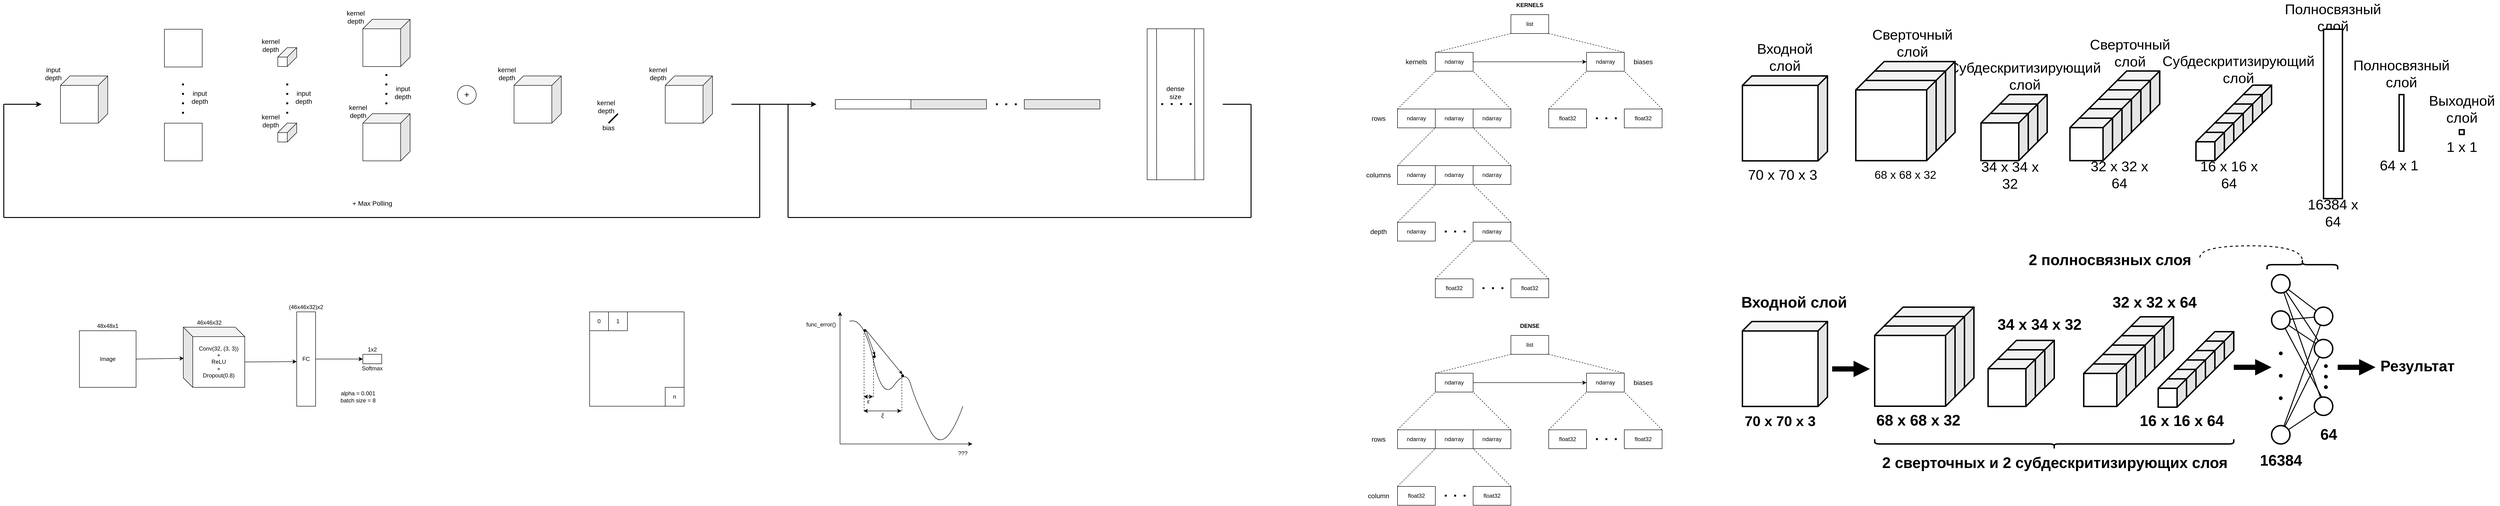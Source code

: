 <mxfile version="12.4.2" type="device" pages="1"><diagram id="tM-9ayaxXP2C4DN5zZft" name="Page-1"><mxGraphModel dx="1278" dy="949" grid="1" gridSize="10" guides="1" tooltips="1" connect="1" arrows="1" fold="1" page="1" pageScale="1" pageWidth="827" pageHeight="1169" math="0" shadow="0"><root><mxCell id="0"/><mxCell id="1" parent="0"/><mxCell id="ig-EjtXcxU3TnWDiURLz-35" value="" style="shape=cube;whiteSpace=wrap;html=1;boundedLbl=1;backgroundOutline=1;darkOpacity=0.05;darkOpacity2=0.1;fillColor=#FFFFFF;flipV=0;flipH=1;strokeWidth=3;" parent="1" vertex="1"><mxGeometry x="4820" y="239.5" width="60" height="60" as="geometry"/></mxCell><mxCell id="ig-EjtXcxU3TnWDiURLz-34" value="" style="shape=cube;whiteSpace=wrap;html=1;boundedLbl=1;backgroundOutline=1;darkOpacity=0.05;darkOpacity2=0.1;fillColor=#FFFFFF;flipV=0;flipH=1;strokeWidth=3;" parent="1" vertex="1"><mxGeometry x="4800" y="259.5" width="60" height="60" as="geometry"/></mxCell><mxCell id="ig-EjtXcxU3TnWDiURLz-33" value="" style="shape=cube;whiteSpace=wrap;html=1;boundedLbl=1;backgroundOutline=1;darkOpacity=0.05;darkOpacity2=0.1;fillColor=#FFFFFF;flipV=0;flipH=1;strokeWidth=3;" parent="1" vertex="1"><mxGeometry x="4780" y="279.5" width="60" height="60" as="geometry"/></mxCell><mxCell id="ig-EjtXcxU3TnWDiURLz-32" value="" style="shape=cube;whiteSpace=wrap;html=1;boundedLbl=1;backgroundOutline=1;darkOpacity=0.05;darkOpacity2=0.1;fillColor=#FFFFFF;flipV=0;flipH=1;strokeWidth=3;" parent="1" vertex="1"><mxGeometry x="4760" y="299.5" width="60" height="60" as="geometry"/></mxCell><mxCell id="ig-EjtXcxU3TnWDiURLz-31" value="" style="shape=cube;whiteSpace=wrap;html=1;boundedLbl=1;backgroundOutline=1;darkOpacity=0.05;darkOpacity2=0.1;fillColor=#FFFFFF;flipV=0;flipH=1;strokeWidth=3;" parent="1" vertex="1"><mxGeometry x="4740" y="319.5" width="60" height="60" as="geometry"/></mxCell><mxCell id="ig-EjtXcxU3TnWDiURLz-27" value="" style="shape=cube;whiteSpace=wrap;html=1;boundedLbl=1;backgroundOutline=1;darkOpacity=0.05;darkOpacity2=0.1;fillColor=#FFFFFF;flipV=0;flipH=1;strokeWidth=3;" parent="1" vertex="1"><mxGeometry x="4553.29" y="209.5" width="90" height="90" as="geometry"/></mxCell><mxCell id="ig-EjtXcxU3TnWDiURLz-26" value="" style="shape=cube;whiteSpace=wrap;html=1;boundedLbl=1;backgroundOutline=1;darkOpacity=0.05;darkOpacity2=0.1;fillColor=#FFFFFF;flipV=0;flipH=1;strokeWidth=3;" parent="1" vertex="1"><mxGeometry x="4533.29" y="229.5" width="90" height="90" as="geometry"/></mxCell><mxCell id="ig-EjtXcxU3TnWDiURLz-25" value="" style="shape=cube;whiteSpace=wrap;html=1;boundedLbl=1;backgroundOutline=1;darkOpacity=0.05;darkOpacity2=0.1;fillColor=#FFFFFF;flipV=0;flipH=1;strokeWidth=3;" parent="1" vertex="1"><mxGeometry x="4513.29" y="249.5" width="90" height="90" as="geometry"/></mxCell><mxCell id="ig-EjtXcxU3TnWDiURLz-24" value="" style="shape=cube;whiteSpace=wrap;html=1;boundedLbl=1;backgroundOutline=1;darkOpacity=0.05;darkOpacity2=0.1;fillColor=#FFFFFF;flipV=0;flipH=1;strokeWidth=3;" parent="1" vertex="1"><mxGeometry x="4493.29" y="269.5" width="90" height="90" as="geometry"/></mxCell><mxCell id="ig-EjtXcxU3TnWDiURLz-23" value="" style="shape=cube;whiteSpace=wrap;html=1;boundedLbl=1;backgroundOutline=1;darkOpacity=0.05;darkOpacity2=0.1;fillColor=#FFFFFF;flipV=0;flipH=1;strokeWidth=3;" parent="1" vertex="1"><mxGeometry x="4473.29" y="289.5" width="90" height="90" as="geometry"/></mxCell><mxCell id="ig-EjtXcxU3TnWDiURLz-21" value="" style="shape=cube;whiteSpace=wrap;html=1;boundedLbl=1;backgroundOutline=1;darkOpacity=0.05;darkOpacity2=0.1;fillColor=#FFFFFF;flipV=0;flipH=1;strokeWidth=3;" parent="1" vertex="1"><mxGeometry x="4305" y="259.5" width="100" height="100" as="geometry"/></mxCell><mxCell id="jaVNBab8ogEVnlAhdTpU-67" value="" style="rounded=0;whiteSpace=wrap;html=1;fillColor=#FFFFFF;" parent="1" vertex="1"><mxGeometry x="2500" y="120" width="120" height="320" as="geometry"/></mxCell><mxCell id="CJLeLCDN8Y1GZE3zeavP-1" value="Image" style="rounded=0;whiteSpace=wrap;html=1;" parent="1" vertex="1"><mxGeometry x="240" y="760" width="120" height="120" as="geometry"/></mxCell><mxCell id="CJLeLCDN8Y1GZE3zeavP-2" value="48x48x1" style="text;html=1;strokeColor=none;fillColor=none;align=center;verticalAlign=middle;whiteSpace=wrap;rounded=0;" parent="1" vertex="1"><mxGeometry x="240" y="740" width="120" height="20" as="geometry"/></mxCell><mxCell id="CJLeLCDN8Y1GZE3zeavP-8" value="46x46x32" style="text;html=1;strokeColor=none;fillColor=none;align=center;verticalAlign=middle;whiteSpace=wrap;rounded=0;" parent="1" vertex="1"><mxGeometry x="460" y="732.5" width="110" height="20" as="geometry"/></mxCell><mxCell id="CJLeLCDN8Y1GZE3zeavP-10" value="&lt;span style=&quot;white-space: normal&quot;&gt;Conv(32, (3, 3))&lt;/span&gt;&lt;br style=&quot;white-space: normal&quot;&gt;&lt;span style=&quot;white-space: normal&quot;&gt;+&lt;/span&gt;&lt;br style=&quot;white-space: normal&quot;&gt;&lt;span style=&quot;white-space: normal&quot;&gt;ReLU&lt;/span&gt;&lt;br style=&quot;white-space: normal&quot;&gt;&lt;span style=&quot;white-space: normal&quot;&gt;+&lt;/span&gt;&lt;br style=&quot;white-space: normal&quot;&gt;&lt;span style=&quot;white-space: normal&quot;&gt;Dropout(0.8)&lt;/span&gt;" style="shape=cube;whiteSpace=wrap;html=1;boundedLbl=1;backgroundOutline=1;darkOpacity=0.05;darkOpacity2=0.1;" parent="1" vertex="1"><mxGeometry x="460" y="752.5" width="130" height="127.5" as="geometry"/></mxCell><mxCell id="CJLeLCDN8Y1GZE3zeavP-12" value="" style="endArrow=classic;html=1;exitX=1;exitY=0.5;exitDx=0;exitDy=0;entryX=0.008;entryY=0.518;entryDx=0;entryDy=0;entryPerimeter=0;" parent="1" source="CJLeLCDN8Y1GZE3zeavP-1" target="CJLeLCDN8Y1GZE3zeavP-10" edge="1"><mxGeometry width="50" height="50" relative="1" as="geometry"><mxPoint x="400" y="860" as="sourcePoint"/><mxPoint x="450" y="810" as="targetPoint"/></mxGeometry></mxCell><mxCell id="CJLeLCDN8Y1GZE3zeavP-13" value="" style="rounded=0;whiteSpace=wrap;html=1;" parent="1" vertex="1"><mxGeometry x="840" y="810" width="40" height="20" as="geometry"/></mxCell><mxCell id="CJLeLCDN8Y1GZE3zeavP-15" value="1x2&lt;br&gt;" style="text;html=1;strokeColor=none;fillColor=none;align=center;verticalAlign=middle;whiteSpace=wrap;rounded=0;" parent="1" vertex="1"><mxGeometry x="840" y="790" width="40" height="20" as="geometry"/></mxCell><mxCell id="CJLeLCDN8Y1GZE3zeavP-20" style="edgeStyle=orthogonalEdgeStyle;rounded=0;orthogonalLoop=1;jettySize=auto;html=1;" parent="1" source="CJLeLCDN8Y1GZE3zeavP-17" target="CJLeLCDN8Y1GZE3zeavP-13" edge="1"><mxGeometry relative="1" as="geometry"/></mxCell><mxCell id="CJLeLCDN8Y1GZE3zeavP-17" value="FC" style="rounded=0;whiteSpace=wrap;html=1;" parent="1" vertex="1"><mxGeometry x="700" y="720" width="40" height="200" as="geometry"/></mxCell><mxCell id="CJLeLCDN8Y1GZE3zeavP-18" value="(46x46x32)x2" style="text;html=1;strokeColor=none;fillColor=none;align=center;verticalAlign=middle;whiteSpace=wrap;rounded=0;" parent="1" vertex="1"><mxGeometry x="665" y="700" width="110" height="20" as="geometry"/></mxCell><mxCell id="CJLeLCDN8Y1GZE3zeavP-19" value="" style="endArrow=classic;html=1;exitX=0;exitY=0;exitDx=130;exitDy=73.75;exitPerimeter=0;entryX=-0.001;entryY=0.527;entryDx=0;entryDy=0;entryPerimeter=0;" parent="1" source="CJLeLCDN8Y1GZE3zeavP-10" target="CJLeLCDN8Y1GZE3zeavP-17" edge="1"><mxGeometry width="50" height="50" relative="1" as="geometry"><mxPoint x="640" y="840" as="sourcePoint"/><mxPoint x="690" y="790" as="targetPoint"/></mxGeometry></mxCell><mxCell id="CJLeLCDN8Y1GZE3zeavP-21" value="Softmax" style="text;html=1;strokeColor=none;fillColor=none;align=center;verticalAlign=middle;whiteSpace=wrap;rounded=0;" parent="1" vertex="1"><mxGeometry x="820" y="830" width="80" height="20" as="geometry"/></mxCell><mxCell id="CJLeLCDN8Y1GZE3zeavP-22" value="alpha = 0.001&lt;br&gt;batch size = 8" style="text;html=1;strokeColor=none;fillColor=none;align=center;verticalAlign=middle;whiteSpace=wrap;rounded=0;" parent="1" vertex="1"><mxGeometry x="780" y="880" width="100" height="40" as="geometry"/></mxCell><mxCell id="CJLeLCDN8Y1GZE3zeavP-23" value="" style="whiteSpace=wrap;html=1;aspect=fixed;" parent="1" vertex="1"><mxGeometry x="1320" y="720" width="200" height="200" as="geometry"/></mxCell><mxCell id="CJLeLCDN8Y1GZE3zeavP-24" value="0" style="whiteSpace=wrap;html=1;aspect=fixed;" parent="1" vertex="1"><mxGeometry x="1320" y="720" width="40" height="40" as="geometry"/></mxCell><mxCell id="CJLeLCDN8Y1GZE3zeavP-25" value="n" style="whiteSpace=wrap;html=1;aspect=fixed;" parent="1" vertex="1"><mxGeometry x="1480" y="880" width="40" height="40" as="geometry"/></mxCell><mxCell id="CJLeLCDN8Y1GZE3zeavP-26" value="1" style="whiteSpace=wrap;html=1;aspect=fixed;" parent="1" vertex="1"><mxGeometry x="1360" y="720" width="40" height="40" as="geometry"/></mxCell><mxCell id="jaVNBab8ogEVnlAhdTpU-1" value="" style="endArrow=classic;html=1;" parent="1" edge="1"><mxGeometry width="50" height="50" relative="1" as="geometry"><mxPoint x="1850" y="1000" as="sourcePoint"/><mxPoint x="1850" y="720" as="targetPoint"/></mxGeometry></mxCell><mxCell id="jaVNBab8ogEVnlAhdTpU-2" value="" style="endArrow=classic;html=1;" parent="1" edge="1"><mxGeometry width="50" height="50" relative="1" as="geometry"><mxPoint x="1850" y="1000" as="sourcePoint"/><mxPoint x="2130" y="1000" as="targetPoint"/></mxGeometry></mxCell><mxCell id="jaVNBab8ogEVnlAhdTpU-3" value="" style="curved=1;endArrow=none;html=1;endFill=0;" parent="1" edge="1"><mxGeometry width="50" height="50" relative="1" as="geometry"><mxPoint x="1870" y="740" as="sourcePoint"/><mxPoint x="2110" y="920" as="targetPoint"/><Array as="points"><mxPoint x="1900" y="730"/><mxPoint x="1940" y="910"/><mxPoint x="1990" y="840"/><mxPoint x="2010" y="910"/><mxPoint x="2070" y="1030"/></Array></mxGeometry></mxCell><mxCell id="jaVNBab8ogEVnlAhdTpU-4" value="" style="ellipse;whiteSpace=wrap;html=1;aspect=fixed;fillColor=#000000;" parent="1" vertex="1"><mxGeometry x="1980" y="853" width="5" height="5" as="geometry"/></mxCell><mxCell id="jaVNBab8ogEVnlAhdTpU-6" value="" style="ellipse;whiteSpace=wrap;html=1;aspect=fixed;fillColor=#000000;" parent="1" vertex="1"><mxGeometry x="1900" y="757" width="5" height="5" as="geometry"/></mxCell><mxCell id="jaVNBab8ogEVnlAhdTpU-7" value="func_error()" style="text;html=1;strokeColor=none;fillColor=none;align=center;verticalAlign=middle;whiteSpace=wrap;rounded=0;" parent="1" vertex="1"><mxGeometry x="1770" y="737" width="80" height="20" as="geometry"/></mxCell><mxCell id="jaVNBab8ogEVnlAhdTpU-8" value="???" style="text;html=1;strokeColor=none;fillColor=none;align=center;verticalAlign=middle;whiteSpace=wrap;rounded=0;" parent="1" vertex="1"><mxGeometry x="2090" y="1010" width="40" height="20" as="geometry"/></mxCell><mxCell id="jaVNBab8ogEVnlAhdTpU-12" value="" style="ellipse;whiteSpace=wrap;html=1;aspect=fixed;fillColor=#000000;" parent="1" vertex="1"><mxGeometry x="1920" y="812.5" width="5" height="5" as="geometry"/></mxCell><mxCell id="jaVNBab8ogEVnlAhdTpU-19" value="" style="endArrow=classic;startArrow=classic;html=1;" parent="1" edge="1"><mxGeometry width="50" height="50" relative="1" as="geometry"><mxPoint x="1900" y="899.76" as="sourcePoint"/><mxPoint x="1920" y="899.76" as="targetPoint"/></mxGeometry></mxCell><mxCell id="jaVNBab8ogEVnlAhdTpU-20" value="" style="endArrow=classic;startArrow=classic;html=1;" parent="1" edge="1"><mxGeometry width="50" height="50" relative="1" as="geometry"><mxPoint x="1900" y="930" as="sourcePoint"/><mxPoint x="1980" y="930" as="targetPoint"/></mxGeometry></mxCell><mxCell id="jaVNBab8ogEVnlAhdTpU-21" value="" style="endArrow=classicThin;html=1;exitX=1;exitY=0.5;exitDx=0;exitDy=0;entryX=1;entryY=0;entryDx=0;entryDy=0;endFill=1;" parent="1" source="jaVNBab8ogEVnlAhdTpU-6" target="jaVNBab8ogEVnlAhdTpU-12" edge="1"><mxGeometry width="50" height="50" relative="1" as="geometry"><mxPoint x="1940" y="800" as="sourcePoint"/><mxPoint x="1990" y="750" as="targetPoint"/></mxGeometry></mxCell><mxCell id="jaVNBab8ogEVnlAhdTpU-22" value="" style="endArrow=none;dashed=1;html=1;entryX=0;entryY=1;entryDx=0;entryDy=0;" parent="1" target="jaVNBab8ogEVnlAhdTpU-6" edge="1"><mxGeometry width="50" height="50" relative="1" as="geometry"><mxPoint x="1901" y="930" as="sourcePoint"/><mxPoint x="1940" y="770" as="targetPoint"/></mxGeometry></mxCell><mxCell id="jaVNBab8ogEVnlAhdTpU-23" value="" style="endArrow=none;dashed=1;html=1;entryX=0;entryY=1;entryDx=0;entryDy=0;" parent="1" target="jaVNBab8ogEVnlAhdTpU-12" edge="1"><mxGeometry width="50" height="50" relative="1" as="geometry"><mxPoint x="1921" y="900" as="sourcePoint"/><mxPoint x="1925" y="830" as="targetPoint"/></mxGeometry></mxCell><mxCell id="jaVNBab8ogEVnlAhdTpU-24" value="" style="endArrow=none;dashed=1;html=1;entryX=0;entryY=1;entryDx=0;entryDy=0;" parent="1" target="jaVNBab8ogEVnlAhdTpU-4" edge="1"><mxGeometry width="50" height="50" relative="1" as="geometry"><mxPoint x="1981" y="930" as="sourcePoint"/><mxPoint x="1980" y="840" as="targetPoint"/></mxGeometry></mxCell><mxCell id="jaVNBab8ogEVnlAhdTpU-25" value="" style="endArrow=classicThin;html=1;endFill=1;exitX=1;exitY=0;exitDx=0;exitDy=0;entryX=0.5;entryY=0;entryDx=0;entryDy=0;" parent="1" source="jaVNBab8ogEVnlAhdTpU-6" target="jaVNBab8ogEVnlAhdTpU-4" edge="1"><mxGeometry width="50" height="50" relative="1" as="geometry"><mxPoint x="1950" y="790" as="sourcePoint"/><mxPoint x="2000" y="740" as="targetPoint"/></mxGeometry></mxCell><mxCell id="jaVNBab8ogEVnlAhdTpU-26" value="&lt;i&gt;ε&lt;/i&gt;" style="text;html=1;strokeColor=none;fillColor=none;align=center;verticalAlign=middle;whiteSpace=wrap;rounded=0;" parent="1" vertex="1"><mxGeometry x="1890" y="900" width="40" height="20" as="geometry"/></mxCell><mxCell id="jaVNBab8ogEVnlAhdTpU-27" value="&lt;i&gt;ξ&lt;/i&gt;" style="text;html=1;strokeColor=none;fillColor=none;align=center;verticalAlign=middle;whiteSpace=wrap;rounded=0;" parent="1" vertex="1"><mxGeometry x="1920" y="930" width="40" height="20" as="geometry"/></mxCell><mxCell id="jaVNBab8ogEVnlAhdTpU-31" value="" style="shape=cube;whiteSpace=wrap;html=1;boundedLbl=1;backgroundOutline=1;darkOpacity=0.05;darkOpacity2=0.1;fillColor=#FFFFFF;flipV=0;flipH=1;" parent="1" vertex="1"><mxGeometry x="200" y="220" width="100" height="100" as="geometry"/></mxCell><mxCell id="jaVNBab8ogEVnlAhdTpU-32" value="&lt;font style=&quot;font-size: 14px&quot;&gt;input&lt;br&gt;depth&lt;/font&gt;" style="text;html=1;strokeColor=none;fillColor=none;align=center;verticalAlign=middle;whiteSpace=wrap;rounded=0;" parent="1" vertex="1"><mxGeometry x="160" y="200" width="50" height="30" as="geometry"/></mxCell><mxCell id="jaVNBab8ogEVnlAhdTpU-33" value="" style="shape=cube;whiteSpace=wrap;html=1;boundedLbl=1;backgroundOutline=1;darkOpacity=0.05;darkOpacity2=0.1;fillColor=#FFFFFF;flipV=0;flipH=1;" parent="1" vertex="1"><mxGeometry x="660" y="160" width="40" height="40" as="geometry"/></mxCell><mxCell id="jaVNBab8ogEVnlAhdTpU-34" value="&lt;font style=&quot;font-size: 14px&quot;&gt;kernel&lt;br&gt;depth&lt;/font&gt;" style="text;html=1;strokeColor=none;fillColor=none;align=center;verticalAlign=middle;whiteSpace=wrap;rounded=0;" parent="1" vertex="1"><mxGeometry x="620" y="140" width="50" height="30" as="geometry"/></mxCell><mxCell id="jaVNBab8ogEVnlAhdTpU-35" value="" style="shape=cube;whiteSpace=wrap;html=1;boundedLbl=1;backgroundOutline=1;darkOpacity=0.05;darkOpacity2=0.1;fillColor=#FFFFFF;flipV=0;flipH=1;" parent="1" vertex="1"><mxGeometry x="660" y="320" width="40" height="40" as="geometry"/></mxCell><mxCell id="jaVNBab8ogEVnlAhdTpU-36" value="" style="endArrow=none;dashed=1;html=1;dashPattern=1 4;strokeWidth=4;" parent="1" edge="1"><mxGeometry width="50" height="50" relative="1" as="geometry"><mxPoint x="680" y="300" as="sourcePoint"/><mxPoint x="680" y="220" as="targetPoint"/></mxGeometry></mxCell><mxCell id="jaVNBab8ogEVnlAhdTpU-37" value="&lt;font style=&quot;font-size: 14px&quot;&gt;input&lt;br&gt;depth&lt;/font&gt;" style="text;html=1;strokeColor=none;fillColor=none;align=center;verticalAlign=middle;whiteSpace=wrap;rounded=0;" parent="1" vertex="1"><mxGeometry x="690" y="250" width="50" height="30" as="geometry"/></mxCell><mxCell id="jaVNBab8ogEVnlAhdTpU-38" value="" style="whiteSpace=wrap;html=1;aspect=fixed;fillColor=#FFFFFF;" parent="1" vertex="1"><mxGeometry x="420" y="121" width="80" height="80" as="geometry"/></mxCell><mxCell id="jaVNBab8ogEVnlAhdTpU-39" value="" style="whiteSpace=wrap;html=1;aspect=fixed;fillColor=#FFFFFF;" parent="1" vertex="1"><mxGeometry x="420" y="320" width="80" height="80" as="geometry"/></mxCell><mxCell id="jaVNBab8ogEVnlAhdTpU-40" value="&lt;font style=&quot;font-size: 14px&quot;&gt;kernel&lt;br&gt;depth&lt;/font&gt;" style="text;html=1;strokeColor=none;fillColor=none;align=center;verticalAlign=middle;whiteSpace=wrap;rounded=0;" parent="1" vertex="1"><mxGeometry x="620" y="300" width="50" height="30" as="geometry"/></mxCell><mxCell id="jaVNBab8ogEVnlAhdTpU-41" value="" style="endArrow=none;dashed=1;html=1;dashPattern=1 4;strokeWidth=4;" parent="1" edge="1"><mxGeometry width="50" height="50" relative="1" as="geometry"><mxPoint x="459.31" y="300" as="sourcePoint"/><mxPoint x="459.31" y="220.0" as="targetPoint"/></mxGeometry></mxCell><mxCell id="jaVNBab8ogEVnlAhdTpU-42" value="&lt;font style=&quot;font-size: 14px&quot;&gt;input&lt;br&gt;depth&lt;/font&gt;" style="text;html=1;strokeColor=none;fillColor=none;align=center;verticalAlign=middle;whiteSpace=wrap;rounded=0;" parent="1" vertex="1"><mxGeometry x="470" y="250" width="50" height="30" as="geometry"/></mxCell><mxCell id="jaVNBab8ogEVnlAhdTpU-43" value="" style="shape=cube;whiteSpace=wrap;html=1;boundedLbl=1;backgroundOutline=1;darkOpacity=0.05;darkOpacity2=0.1;fillColor=#FFFFFF;flipV=0;flipH=1;" parent="1" vertex="1"><mxGeometry x="840" y="100" width="100" height="100" as="geometry"/></mxCell><mxCell id="jaVNBab8ogEVnlAhdTpU-44" value="" style="shape=cube;whiteSpace=wrap;html=1;boundedLbl=1;backgroundOutline=1;darkOpacity=0.05;darkOpacity2=0.1;fillColor=#FFFFFF;flipV=0;flipH=1;" parent="1" vertex="1"><mxGeometry x="840" y="300" width="100" height="100" as="geometry"/></mxCell><mxCell id="jaVNBab8ogEVnlAhdTpU-45" value="" style="endArrow=none;dashed=1;html=1;dashPattern=1 4;strokeWidth=4;" parent="1" edge="1"><mxGeometry width="50" height="50" relative="1" as="geometry"><mxPoint x="889.76" y="280" as="sourcePoint"/><mxPoint x="889.76" y="210" as="targetPoint"/></mxGeometry></mxCell><mxCell id="jaVNBab8ogEVnlAhdTpU-46" value="&lt;font style=&quot;font-size: 14px&quot;&gt;input&lt;br&gt;depth&lt;/font&gt;" style="text;html=1;strokeColor=none;fillColor=none;align=center;verticalAlign=middle;whiteSpace=wrap;rounded=0;" parent="1" vertex="1"><mxGeometry x="900" y="240" width="50" height="30" as="geometry"/></mxCell><mxCell id="jaVNBab8ogEVnlAhdTpU-47" value="&lt;font style=&quot;font-size: 18px&quot;&gt;+&lt;/font&gt;" style="ellipse;whiteSpace=wrap;html=1;aspect=fixed;fillColor=#FFFFFF;align=center;" parent="1" vertex="1"><mxGeometry x="1040" y="240" width="40" height="40" as="geometry"/></mxCell><mxCell id="jaVNBab8ogEVnlAhdTpU-48" value="" style="shape=cube;whiteSpace=wrap;html=1;boundedLbl=1;backgroundOutline=1;darkOpacity=0.05;darkOpacity2=0.1;fillColor=#FFFFFF;flipV=0;flipH=1;" parent="1" vertex="1"><mxGeometry x="1160" y="220" width="100" height="100" as="geometry"/></mxCell><mxCell id="jaVNBab8ogEVnlAhdTpU-49" value="&lt;font style=&quot;font-size: 14px&quot;&gt;kernel&lt;br&gt;depth&lt;/font&gt;" style="text;html=1;strokeColor=none;fillColor=none;align=center;verticalAlign=middle;whiteSpace=wrap;rounded=0;" parent="1" vertex="1"><mxGeometry x="800" y="80" width="50" height="30" as="geometry"/></mxCell><mxCell id="jaVNBab8ogEVnlAhdTpU-50" value="&lt;font style=&quot;font-size: 14px&quot;&gt;kernel&lt;br&gt;depth&lt;/font&gt;" style="text;html=1;strokeColor=none;fillColor=none;align=center;verticalAlign=middle;whiteSpace=wrap;rounded=0;" parent="1" vertex="1"><mxGeometry x="805" y="280" width="50" height="30" as="geometry"/></mxCell><mxCell id="jaVNBab8ogEVnlAhdTpU-51" value="&lt;font style=&quot;font-size: 14px&quot;&gt;kernel&lt;br&gt;depth&lt;/font&gt;" style="text;html=1;strokeColor=none;fillColor=none;align=center;verticalAlign=middle;whiteSpace=wrap;rounded=0;" parent="1" vertex="1"><mxGeometry x="1120" y="200" width="50" height="30" as="geometry"/></mxCell><mxCell id="jaVNBab8ogEVnlAhdTpU-52" value="" style="endArrow=none;html=1;strokeWidth=3;" parent="1" edge="1"><mxGeometry width="50" height="50" relative="1" as="geometry"><mxPoint x="1360" y="320" as="sourcePoint"/><mxPoint x="1380" y="300" as="targetPoint"/></mxGeometry></mxCell><mxCell id="jaVNBab8ogEVnlAhdTpU-53" value="&lt;font style=&quot;font-size: 14px&quot;&gt;kernel&lt;br&gt;depth&lt;/font&gt;" style="text;html=1;strokeColor=none;fillColor=none;align=center;verticalAlign=middle;whiteSpace=wrap;rounded=0;" parent="1" vertex="1"><mxGeometry x="1330" y="270" width="50" height="30" as="geometry"/></mxCell><mxCell id="jaVNBab8ogEVnlAhdTpU-54" value="&lt;font style=&quot;font-size: 14px&quot;&gt;bias&lt;/font&gt;" style="text;html=1;strokeColor=none;fillColor=none;align=center;verticalAlign=middle;whiteSpace=wrap;rounded=0;" parent="1" vertex="1"><mxGeometry x="1340" y="320" width="40" height="20" as="geometry"/></mxCell><mxCell id="jaVNBab8ogEVnlAhdTpU-55" value="" style="shape=cube;whiteSpace=wrap;html=1;boundedLbl=1;backgroundOutline=1;darkOpacity=0.05;darkOpacity2=0.1;fillColor=#FFFFFF;flipV=0;flipH=1;" parent="1" vertex="1"><mxGeometry x="1480" y="220" width="100" height="100" as="geometry"/></mxCell><mxCell id="jaVNBab8ogEVnlAhdTpU-56" value="&lt;font style=&quot;font-size: 14px&quot;&gt;kernel&lt;br&gt;depth&lt;/font&gt;" style="text;html=1;strokeColor=none;fillColor=none;align=center;verticalAlign=middle;whiteSpace=wrap;rounded=0;" parent="1" vertex="1"><mxGeometry x="1440" y="200" width="50" height="30" as="geometry"/></mxCell><mxCell id="jaVNBab8ogEVnlAhdTpU-57" value="" style="endArrow=none;html=1;strokeWidth=2;endFill=0;" parent="1" edge="1"><mxGeometry width="50" height="50" relative="1" as="geometry"><mxPoint x="1680" y="280" as="sourcePoint"/><mxPoint x="1680" y="520" as="targetPoint"/></mxGeometry></mxCell><mxCell id="jaVNBab8ogEVnlAhdTpU-58" value="" style="endArrow=none;html=1;strokeWidth=2;" parent="1" edge="1"><mxGeometry width="50" height="50" relative="1" as="geometry"><mxPoint x="80" y="520" as="sourcePoint"/><mxPoint x="1680" y="520" as="targetPoint"/></mxGeometry></mxCell><mxCell id="jaVNBab8ogEVnlAhdTpU-59" value="" style="endArrow=none;html=1;strokeWidth=2;" parent="1" edge="1"><mxGeometry width="50" height="50" relative="1" as="geometry"><mxPoint x="80" y="520" as="sourcePoint"/><mxPoint x="80" y="280" as="targetPoint"/></mxGeometry></mxCell><mxCell id="jaVNBab8ogEVnlAhdTpU-60" value="" style="endArrow=classic;html=1;strokeWidth=2;" parent="1" edge="1"><mxGeometry width="50" height="50" relative="1" as="geometry"><mxPoint x="80" y="280" as="sourcePoint"/><mxPoint x="160" y="280" as="targetPoint"/></mxGeometry></mxCell><mxCell id="jaVNBab8ogEVnlAhdTpU-61" value="" style="endArrow=none;html=1;strokeWidth=2;" parent="1" edge="1"><mxGeometry width="50" height="50" relative="1" as="geometry"><mxPoint x="1620" y="280" as="sourcePoint"/><mxPoint x="1680" y="280" as="targetPoint"/></mxGeometry></mxCell><mxCell id="jaVNBab8ogEVnlAhdTpU-62" value="" style="rounded=0;whiteSpace=wrap;html=1;fillColor=#FFFFFF;" parent="1" vertex="1"><mxGeometry x="1840" y="270" width="160" height="20" as="geometry"/></mxCell><mxCell id="jaVNBab8ogEVnlAhdTpU-63" value="" style="rounded=0;whiteSpace=wrap;html=1;fillColor=#E6E6E6;" parent="1" vertex="1"><mxGeometry x="2000" y="270" width="160" height="20" as="geometry"/></mxCell><mxCell id="jaVNBab8ogEVnlAhdTpU-64" value="" style="rounded=0;whiteSpace=wrap;html=1;fillColor=#E6E6E6;" parent="1" vertex="1"><mxGeometry x="2240" y="270" width="160" height="20" as="geometry"/></mxCell><mxCell id="jaVNBab8ogEVnlAhdTpU-65" value="" style="endArrow=none;dashed=1;html=1;strokeWidth=4;dashPattern=1 4;" parent="1" edge="1"><mxGeometry width="50" height="50" relative="1" as="geometry"><mxPoint x="2180" y="280" as="sourcePoint"/><mxPoint x="2240" y="280" as="targetPoint"/></mxGeometry></mxCell><mxCell id="jaVNBab8ogEVnlAhdTpU-66" value="" style="endArrow=classic;html=1;strokeWidth=2;" parent="1" edge="1"><mxGeometry width="50" height="50" relative="1" as="geometry"><mxPoint x="1680" y="280" as="sourcePoint"/><mxPoint x="1800" y="280" as="targetPoint"/></mxGeometry></mxCell><mxCell id="jaVNBab8ogEVnlAhdTpU-70" value="" style="endArrow=none;html=1;strokeWidth=2;" parent="1" edge="1"><mxGeometry width="50" height="50" relative="1" as="geometry"><mxPoint x="2660" y="280" as="sourcePoint"/><mxPoint x="2720" y="280" as="targetPoint"/></mxGeometry></mxCell><mxCell id="jaVNBab8ogEVnlAhdTpU-71" value="" style="endArrow=none;html=1;strokeWidth=2;" parent="1" edge="1"><mxGeometry width="50" height="50" relative="1" as="geometry"><mxPoint x="2720" y="520" as="sourcePoint"/><mxPoint x="2720" y="280" as="targetPoint"/></mxGeometry></mxCell><mxCell id="jaVNBab8ogEVnlAhdTpU-72" value="" style="endArrow=none;html=1;strokeWidth=2;" parent="1" edge="1"><mxGeometry width="50" height="50" relative="1" as="geometry"><mxPoint x="1740" y="520" as="sourcePoint"/><mxPoint x="2720" y="520" as="targetPoint"/></mxGeometry></mxCell><mxCell id="jaVNBab8ogEVnlAhdTpU-73" value="" style="endArrow=none;html=1;strokeWidth=2;" parent="1" edge="1"><mxGeometry width="50" height="50" relative="1" as="geometry"><mxPoint x="1740" y="520" as="sourcePoint"/><mxPoint x="1740" y="280" as="targetPoint"/></mxGeometry></mxCell><mxCell id="jaVNBab8ogEVnlAhdTpU-74" value="" style="endArrow=none;html=1;strokeWidth=1;exitX=0.168;exitY=1.002;exitDx=0;exitDy=0;exitPerimeter=0;" parent="1" source="jaVNBab8ogEVnlAhdTpU-67" edge="1"><mxGeometry width="50" height="50" relative="1" as="geometry"><mxPoint x="2470" y="170" as="sourcePoint"/><mxPoint x="2520" y="120" as="targetPoint"/></mxGeometry></mxCell><mxCell id="jaVNBab8ogEVnlAhdTpU-75" value="" style="endArrow=none;html=1;strokeWidth=1;exitX=0.842;exitY=1.001;exitDx=0;exitDy=0;exitPerimeter=0;" parent="1" source="jaVNBab8ogEVnlAhdTpU-67" edge="1"><mxGeometry width="50" height="50" relative="1" as="geometry"><mxPoint x="2550" y="170" as="sourcePoint"/><mxPoint x="2600" y="120" as="targetPoint"/></mxGeometry></mxCell><mxCell id="jaVNBab8ogEVnlAhdTpU-76" value="" style="endArrow=none;dashed=1;html=1;strokeWidth=4;dashPattern=1 4;" parent="1" edge="1"><mxGeometry width="50" height="50" relative="1" as="geometry"><mxPoint x="2530" y="279.57" as="sourcePoint"/><mxPoint x="2610" y="279.52" as="targetPoint"/></mxGeometry></mxCell><mxCell id="jaVNBab8ogEVnlAhdTpU-77" value="&lt;font style=&quot;font-size: 14px&quot;&gt;dense&lt;br&gt;size&lt;/font&gt;" style="text;html=1;strokeColor=none;fillColor=none;align=center;verticalAlign=middle;whiteSpace=wrap;rounded=0;" parent="1" vertex="1"><mxGeometry x="2535" y="240" width="50" height="30" as="geometry"/></mxCell><mxCell id="jaVNBab8ogEVnlAhdTpU-108" style="edgeStyle=orthogonalEdgeStyle;rounded=0;orthogonalLoop=1;jettySize=auto;html=1;startArrow=none;startFill=0;endArrow=classic;endFill=1;strokeWidth=1;" parent="1" source="jaVNBab8ogEVnlAhdTpU-78" target="jaVNBab8ogEVnlAhdTpU-104" edge="1"><mxGeometry relative="1" as="geometry"/></mxCell><mxCell id="jaVNBab8ogEVnlAhdTpU-78" value="ndarray" style="rounded=0;whiteSpace=wrap;html=1;fillColor=#FFFFFF;" parent="1" vertex="1"><mxGeometry x="3110" y="170" width="80" height="40" as="geometry"/></mxCell><mxCell id="jaVNBab8ogEVnlAhdTpU-79" value="ndarray" style="rounded=0;whiteSpace=wrap;html=1;fillColor=#FFFFFF;" parent="1" vertex="1"><mxGeometry x="3030" y="290" width="80" height="40" as="geometry"/></mxCell><mxCell id="jaVNBab8ogEVnlAhdTpU-80" value="ndarray" style="rounded=0;whiteSpace=wrap;html=1;fillColor=#FFFFFF;" parent="1" vertex="1"><mxGeometry x="3110" y="290" width="80" height="40" as="geometry"/></mxCell><mxCell id="jaVNBab8ogEVnlAhdTpU-81" value="ndarray" style="rounded=0;whiteSpace=wrap;html=1;fillColor=#FFFFFF;" parent="1" vertex="1"><mxGeometry x="3190" y="290" width="80" height="40" as="geometry"/></mxCell><mxCell id="jaVNBab8ogEVnlAhdTpU-82" value="ndarray" style="rounded=0;whiteSpace=wrap;html=1;fillColor=#FFFFFF;" parent="1" vertex="1"><mxGeometry x="3030" y="410" width="80" height="40" as="geometry"/></mxCell><mxCell id="jaVNBab8ogEVnlAhdTpU-83" value="ndarray" style="rounded=0;whiteSpace=wrap;html=1;fillColor=#FFFFFF;" parent="1" vertex="1"><mxGeometry x="3110" y="410" width="80" height="40" as="geometry"/></mxCell><mxCell id="jaVNBab8ogEVnlAhdTpU-84" value="ndarray" style="rounded=0;whiteSpace=wrap;html=1;fillColor=#FFFFFF;" parent="1" vertex="1"><mxGeometry x="3190" y="410" width="80" height="40" as="geometry"/></mxCell><mxCell id="jaVNBab8ogEVnlAhdTpU-85" value="ndarray" style="rounded=0;whiteSpace=wrap;html=1;fillColor=#FFFFFF;" parent="1" vertex="1"><mxGeometry x="3030" y="530" width="80" height="40" as="geometry"/></mxCell><mxCell id="jaVNBab8ogEVnlAhdTpU-87" value="ndarray" style="rounded=0;whiteSpace=wrap;html=1;fillColor=#FFFFFF;" parent="1" vertex="1"><mxGeometry x="3190" y="530" width="80" height="40" as="geometry"/></mxCell><mxCell id="jaVNBab8ogEVnlAhdTpU-88" value="float32" style="rounded=0;whiteSpace=wrap;html=1;fillColor=#FFFFFF;" parent="1" vertex="1"><mxGeometry x="3110" y="650" width="80" height="40" as="geometry"/></mxCell><mxCell id="jaVNBab8ogEVnlAhdTpU-89" value="float32" style="rounded=0;whiteSpace=wrap;html=1;fillColor=#FFFFFF;" parent="1" vertex="1"><mxGeometry x="3270" y="650" width="80" height="40" as="geometry"/></mxCell><mxCell id="jaVNBab8ogEVnlAhdTpU-90" value="" style="endArrow=none;dashed=1;html=1;dashPattern=1 4;strokeWidth=4;" parent="1" edge="1"><mxGeometry width="50" height="50" relative="1" as="geometry"><mxPoint x="3130" y="549.76" as="sourcePoint"/><mxPoint x="3190" y="549.76" as="targetPoint"/></mxGeometry></mxCell><mxCell id="jaVNBab8ogEVnlAhdTpU-91" value="" style="endArrow=none;dashed=1;html=1;dashPattern=1 4;strokeWidth=4;" parent="1" edge="1"><mxGeometry width="50" height="50" relative="1" as="geometry"><mxPoint x="3210" y="669.76" as="sourcePoint"/><mxPoint x="3270" y="669.76" as="targetPoint"/></mxGeometry></mxCell><mxCell id="jaVNBab8ogEVnlAhdTpU-92" value="&lt;font style=&quot;font-size: 14px&quot;&gt;kernels&lt;/font&gt;" style="text;html=1;strokeColor=none;fillColor=none;align=center;verticalAlign=middle;whiteSpace=wrap;rounded=0;" parent="1" vertex="1"><mxGeometry x="3040" y="180" width="60" height="20" as="geometry"/></mxCell><mxCell id="jaVNBab8ogEVnlAhdTpU-93" value="&lt;font style=&quot;font-size: 14px&quot;&gt;rows&lt;/font&gt;" style="text;html=1;strokeColor=none;fillColor=none;align=center;verticalAlign=middle;whiteSpace=wrap;rounded=0;" parent="1" vertex="1"><mxGeometry x="2960" y="300" width="60" height="20" as="geometry"/></mxCell><mxCell id="jaVNBab8ogEVnlAhdTpU-94" value="&lt;font style=&quot;font-size: 14px&quot;&gt;columns&lt;/font&gt;" style="text;html=1;strokeColor=none;fillColor=none;align=center;verticalAlign=middle;whiteSpace=wrap;rounded=0;" parent="1" vertex="1"><mxGeometry x="2960" y="420" width="60" height="20" as="geometry"/></mxCell><mxCell id="jaVNBab8ogEVnlAhdTpU-95" value="&lt;font style=&quot;font-size: 14px&quot;&gt;depth&lt;/font&gt;" style="text;html=1;strokeColor=none;fillColor=none;align=center;verticalAlign=middle;whiteSpace=wrap;rounded=0;" parent="1" vertex="1"><mxGeometry x="2960" y="540" width="60" height="20" as="geometry"/></mxCell><mxCell id="jaVNBab8ogEVnlAhdTpU-96" value="" style="endArrow=none;dashed=1;html=1;strokeWidth=1;exitX=0;exitY=0;exitDx=0;exitDy=0;entryX=0;entryY=1;entryDx=0;entryDy=0;" parent="1" source="jaVNBab8ogEVnlAhdTpU-88" target="jaVNBab8ogEVnlAhdTpU-87" edge="1"><mxGeometry width="50" height="50" relative="1" as="geometry"><mxPoint x="3140" y="620" as="sourcePoint"/><mxPoint x="3190" y="600" as="targetPoint"/></mxGeometry></mxCell><mxCell id="jaVNBab8ogEVnlAhdTpU-97" value="" style="endArrow=none;dashed=1;html=1;strokeWidth=1;entryX=1;entryY=1;entryDx=0;entryDy=0;exitX=1;exitY=0;exitDx=0;exitDy=0;" parent="1" source="jaVNBab8ogEVnlAhdTpU-89" target="jaVNBab8ogEVnlAhdTpU-87" edge="1"><mxGeometry width="50" height="50" relative="1" as="geometry"><mxPoint x="3200" y="630" as="sourcePoint"/><mxPoint x="3250" y="580" as="targetPoint"/></mxGeometry></mxCell><mxCell id="jaVNBab8ogEVnlAhdTpU-98" value="" style="endArrow=none;dashed=1;html=1;strokeWidth=1;exitX=0;exitY=0;exitDx=0;exitDy=0;entryX=0;entryY=1;entryDx=0;entryDy=0;" parent="1" source="jaVNBab8ogEVnlAhdTpU-85" target="jaVNBab8ogEVnlAhdTpU-83" edge="1"><mxGeometry width="50" height="50" relative="1" as="geometry"><mxPoint x="3060" y="520" as="sourcePoint"/><mxPoint x="3110" y="470" as="targetPoint"/></mxGeometry></mxCell><mxCell id="jaVNBab8ogEVnlAhdTpU-99" value="" style="endArrow=none;dashed=1;html=1;strokeWidth=1;entryX=0;entryY=1;entryDx=0;entryDy=0;exitX=1;exitY=0;exitDx=0;exitDy=0;" parent="1" source="jaVNBab8ogEVnlAhdTpU-87" target="jaVNBab8ogEVnlAhdTpU-84" edge="1"><mxGeometry width="50" height="50" relative="1" as="geometry"><mxPoint x="3160" y="520" as="sourcePoint"/><mxPoint x="3210" y="470" as="targetPoint"/></mxGeometry></mxCell><mxCell id="jaVNBab8ogEVnlAhdTpU-100" value="" style="endArrow=none;dashed=1;html=1;strokeWidth=1;entryX=0;entryY=1;entryDx=0;entryDy=0;exitX=0;exitY=0;exitDx=0;exitDy=0;" parent="1" source="jaVNBab8ogEVnlAhdTpU-82" target="jaVNBab8ogEVnlAhdTpU-80" edge="1"><mxGeometry width="50" height="50" relative="1" as="geometry"><mxPoint x="3060" y="400" as="sourcePoint"/><mxPoint x="3110" y="350" as="targetPoint"/></mxGeometry></mxCell><mxCell id="jaVNBab8ogEVnlAhdTpU-101" value="" style="endArrow=none;dashed=1;html=1;strokeWidth=1;entryX=0;entryY=1;entryDx=0;entryDy=0;exitX=1;exitY=0;exitDx=0;exitDy=0;" parent="1" source="jaVNBab8ogEVnlAhdTpU-84" target="jaVNBab8ogEVnlAhdTpU-81" edge="1"><mxGeometry width="50" height="50" relative="1" as="geometry"><mxPoint x="3120" y="390" as="sourcePoint"/><mxPoint x="3170" y="340" as="targetPoint"/></mxGeometry></mxCell><mxCell id="jaVNBab8ogEVnlAhdTpU-102" value="" style="endArrow=none;dashed=1;html=1;strokeWidth=1;entryX=0;entryY=1;entryDx=0;entryDy=0;exitX=0;exitY=0;exitDx=0;exitDy=0;" parent="1" source="jaVNBab8ogEVnlAhdTpU-79" target="jaVNBab8ogEVnlAhdTpU-78" edge="1"><mxGeometry width="50" height="50" relative="1" as="geometry"><mxPoint x="3050" y="280" as="sourcePoint"/><mxPoint x="3100" y="230" as="targetPoint"/></mxGeometry></mxCell><mxCell id="jaVNBab8ogEVnlAhdTpU-103" value="" style="endArrow=none;dashed=1;html=1;strokeWidth=1;entryX=1;entryY=1;entryDx=0;entryDy=0;exitX=1;exitY=0;exitDx=0;exitDy=0;" parent="1" source="jaVNBab8ogEVnlAhdTpU-81" target="jaVNBab8ogEVnlAhdTpU-78" edge="1"><mxGeometry width="50" height="50" relative="1" as="geometry"><mxPoint x="3130" y="280" as="sourcePoint"/><mxPoint x="3180" y="230" as="targetPoint"/></mxGeometry></mxCell><mxCell id="jaVNBab8ogEVnlAhdTpU-104" value="ndarray" style="rounded=0;whiteSpace=wrap;html=1;fillColor=#FFFFFF;" parent="1" vertex="1"><mxGeometry x="3430" y="170" width="80" height="40" as="geometry"/></mxCell><mxCell id="jaVNBab8ogEVnlAhdTpU-105" value="float32" style="rounded=0;whiteSpace=wrap;html=1;fillColor=#FFFFFF;" parent="1" vertex="1"><mxGeometry x="3350" y="290" width="80" height="40" as="geometry"/></mxCell><mxCell id="jaVNBab8ogEVnlAhdTpU-106" value="float32" style="rounded=0;whiteSpace=wrap;html=1;fillColor=#FFFFFF;" parent="1" vertex="1"><mxGeometry x="3510" y="290" width="80" height="40" as="geometry"/></mxCell><mxCell id="jaVNBab8ogEVnlAhdTpU-107" value="" style="endArrow=none;dashed=1;html=1;dashPattern=1 4;strokeWidth=4;" parent="1" edge="1"><mxGeometry width="50" height="50" relative="1" as="geometry"><mxPoint x="3450" y="309.76" as="sourcePoint"/><mxPoint x="3510" y="309.76" as="targetPoint"/></mxGeometry></mxCell><mxCell id="jaVNBab8ogEVnlAhdTpU-109" value="" style="endArrow=none;dashed=1;html=1;strokeWidth=1;entryX=0;entryY=1;entryDx=0;entryDy=0;exitX=0;exitY=0;exitDx=0;exitDy=0;" parent="1" source="jaVNBab8ogEVnlAhdTpU-105" target="jaVNBab8ogEVnlAhdTpU-104" edge="1"><mxGeometry width="50" height="50" relative="1" as="geometry"><mxPoint x="3350" y="270" as="sourcePoint"/><mxPoint x="3400" y="220" as="targetPoint"/></mxGeometry></mxCell><mxCell id="jaVNBab8ogEVnlAhdTpU-110" value="" style="endArrow=none;dashed=1;html=1;strokeWidth=1;entryX=1;entryY=1;entryDx=0;entryDy=0;exitX=1;exitY=0;exitDx=0;exitDy=0;" parent="1" source="jaVNBab8ogEVnlAhdTpU-106" target="jaVNBab8ogEVnlAhdTpU-104" edge="1"><mxGeometry width="50" height="50" relative="1" as="geometry"><mxPoint x="3440" y="280" as="sourcePoint"/><mxPoint x="3490" y="230" as="targetPoint"/></mxGeometry></mxCell><mxCell id="jaVNBab8ogEVnlAhdTpU-111" value="list" style="rounded=0;whiteSpace=wrap;html=1;fillColor=#FFFFFF;" parent="1" vertex="1"><mxGeometry x="3270" y="90" width="80" height="40" as="geometry"/></mxCell><mxCell id="jaVNBab8ogEVnlAhdTpU-112" value="&lt;font style=&quot;font-size: 14px&quot;&gt;biases&lt;/font&gt;" style="text;html=1;strokeColor=none;fillColor=none;align=center;verticalAlign=middle;whiteSpace=wrap;rounded=0;" parent="1" vertex="1"><mxGeometry x="3520" y="180" width="60" height="20" as="geometry"/></mxCell><mxCell id="jaVNBab8ogEVnlAhdTpU-113" value="" style="endArrow=none;dashed=1;html=1;strokeWidth=1;entryX=0;entryY=1;entryDx=0;entryDy=0;exitX=0;exitY=0;exitDx=0;exitDy=0;" parent="1" source="jaVNBab8ogEVnlAhdTpU-78" target="jaVNBab8ogEVnlAhdTpU-111" edge="1"><mxGeometry width="50" height="50" relative="1" as="geometry"><mxPoint x="3200" y="160" as="sourcePoint"/><mxPoint x="3250" y="110" as="targetPoint"/></mxGeometry></mxCell><mxCell id="jaVNBab8ogEVnlAhdTpU-114" value="" style="endArrow=none;dashed=1;html=1;strokeWidth=1;entryX=1;entryY=1;entryDx=0;entryDy=0;exitX=1;exitY=0;exitDx=0;exitDy=0;" parent="1" source="jaVNBab8ogEVnlAhdTpU-104" target="jaVNBab8ogEVnlAhdTpU-111" edge="1"><mxGeometry width="50" height="50" relative="1" as="geometry"><mxPoint x="3290" y="190" as="sourcePoint"/><mxPoint x="3340" y="140" as="targetPoint"/></mxGeometry></mxCell><mxCell id="jaVNBab8ogEVnlAhdTpU-115" style="edgeStyle=orthogonalEdgeStyle;rounded=0;orthogonalLoop=1;jettySize=auto;html=1;startArrow=none;startFill=0;endArrow=classic;endFill=1;strokeWidth=1;" parent="1" source="jaVNBab8ogEVnlAhdTpU-116" target="jaVNBab8ogEVnlAhdTpU-130" edge="1"><mxGeometry relative="1" as="geometry"/></mxCell><mxCell id="jaVNBab8ogEVnlAhdTpU-116" value="ndarray" style="rounded=0;whiteSpace=wrap;html=1;fillColor=#FFFFFF;" parent="1" vertex="1"><mxGeometry x="3110" y="850" width="80" height="40" as="geometry"/></mxCell><mxCell id="jaVNBab8ogEVnlAhdTpU-117" value="ndarray" style="rounded=0;whiteSpace=wrap;html=1;fillColor=#FFFFFF;" parent="1" vertex="1"><mxGeometry x="3030" y="970" width="80" height="40" as="geometry"/></mxCell><mxCell id="jaVNBab8ogEVnlAhdTpU-118" value="ndarray" style="rounded=0;whiteSpace=wrap;html=1;fillColor=#FFFFFF;" parent="1" vertex="1"><mxGeometry x="3110" y="970" width="80" height="40" as="geometry"/></mxCell><mxCell id="jaVNBab8ogEVnlAhdTpU-119" value="ndarray" style="rounded=0;whiteSpace=wrap;html=1;fillColor=#FFFFFF;" parent="1" vertex="1"><mxGeometry x="3190" y="970" width="80" height="40" as="geometry"/></mxCell><mxCell id="jaVNBab8ogEVnlAhdTpU-120" value="float32" style="rounded=0;whiteSpace=wrap;html=1;fillColor=#FFFFFF;" parent="1" vertex="1"><mxGeometry x="3030" y="1090" width="80" height="40" as="geometry"/></mxCell><mxCell id="jaVNBab8ogEVnlAhdTpU-122" value="float32" style="rounded=0;whiteSpace=wrap;html=1;fillColor=#FFFFFF;" parent="1" vertex="1"><mxGeometry x="3190" y="1090" width="80" height="40" as="geometry"/></mxCell><mxCell id="jaVNBab8ogEVnlAhdTpU-124" value="&lt;font style=&quot;font-size: 14px&quot;&gt;rows&lt;/font&gt;" style="text;html=1;strokeColor=none;fillColor=none;align=center;verticalAlign=middle;whiteSpace=wrap;rounded=0;" parent="1" vertex="1"><mxGeometry x="2960" y="980" width="60" height="20" as="geometry"/></mxCell><mxCell id="jaVNBab8ogEVnlAhdTpU-125" value="&lt;font style=&quot;font-size: 14px&quot;&gt;column&lt;/font&gt;" style="text;html=1;strokeColor=none;fillColor=none;align=center;verticalAlign=middle;whiteSpace=wrap;rounded=0;" parent="1" vertex="1"><mxGeometry x="2960" y="1100" width="60" height="20" as="geometry"/></mxCell><mxCell id="jaVNBab8ogEVnlAhdTpU-126" value="" style="endArrow=none;dashed=1;html=1;strokeWidth=1;entryX=0;entryY=1;entryDx=0;entryDy=0;exitX=0;exitY=0;exitDx=0;exitDy=0;" parent="1" source="jaVNBab8ogEVnlAhdTpU-120" target="jaVNBab8ogEVnlAhdTpU-118" edge="1"><mxGeometry width="50" height="50" relative="1" as="geometry"><mxPoint x="3060" y="1080" as="sourcePoint"/><mxPoint x="3110" y="1030" as="targetPoint"/></mxGeometry></mxCell><mxCell id="jaVNBab8ogEVnlAhdTpU-127" value="" style="endArrow=none;dashed=1;html=1;strokeWidth=1;entryX=0;entryY=1;entryDx=0;entryDy=0;exitX=1;exitY=0;exitDx=0;exitDy=0;" parent="1" source="jaVNBab8ogEVnlAhdTpU-122" target="jaVNBab8ogEVnlAhdTpU-119" edge="1"><mxGeometry width="50" height="50" relative="1" as="geometry"><mxPoint x="3120" y="1070" as="sourcePoint"/><mxPoint x="3170" y="1020" as="targetPoint"/></mxGeometry></mxCell><mxCell id="jaVNBab8ogEVnlAhdTpU-128" value="" style="endArrow=none;dashed=1;html=1;strokeWidth=1;entryX=0;entryY=1;entryDx=0;entryDy=0;exitX=0;exitY=0;exitDx=0;exitDy=0;" parent="1" source="jaVNBab8ogEVnlAhdTpU-117" target="jaVNBab8ogEVnlAhdTpU-116" edge="1"><mxGeometry width="50" height="50" relative="1" as="geometry"><mxPoint x="3050" y="960" as="sourcePoint"/><mxPoint x="3100" y="910" as="targetPoint"/></mxGeometry></mxCell><mxCell id="jaVNBab8ogEVnlAhdTpU-129" value="" style="endArrow=none;dashed=1;html=1;strokeWidth=1;entryX=1;entryY=1;entryDx=0;entryDy=0;exitX=1;exitY=0;exitDx=0;exitDy=0;" parent="1" source="jaVNBab8ogEVnlAhdTpU-119" target="jaVNBab8ogEVnlAhdTpU-116" edge="1"><mxGeometry width="50" height="50" relative="1" as="geometry"><mxPoint x="3130" y="960" as="sourcePoint"/><mxPoint x="3180" y="910" as="targetPoint"/></mxGeometry></mxCell><mxCell id="jaVNBab8ogEVnlAhdTpU-130" value="ndarray" style="rounded=0;whiteSpace=wrap;html=1;fillColor=#FFFFFF;" parent="1" vertex="1"><mxGeometry x="3430" y="850" width="80" height="40" as="geometry"/></mxCell><mxCell id="jaVNBab8ogEVnlAhdTpU-131" value="float32" style="rounded=0;whiteSpace=wrap;html=1;fillColor=#FFFFFF;" parent="1" vertex="1"><mxGeometry x="3350" y="970" width="80" height="40" as="geometry"/></mxCell><mxCell id="jaVNBab8ogEVnlAhdTpU-132" value="float32" style="rounded=0;whiteSpace=wrap;html=1;fillColor=#FFFFFF;" parent="1" vertex="1"><mxGeometry x="3510" y="970" width="80" height="40" as="geometry"/></mxCell><mxCell id="jaVNBab8ogEVnlAhdTpU-133" value="" style="endArrow=none;dashed=1;html=1;dashPattern=1 4;strokeWidth=4;" parent="1" edge="1"><mxGeometry width="50" height="50" relative="1" as="geometry"><mxPoint x="3450" y="989.76" as="sourcePoint"/><mxPoint x="3510" y="989.76" as="targetPoint"/></mxGeometry></mxCell><mxCell id="jaVNBab8ogEVnlAhdTpU-134" value="" style="endArrow=none;dashed=1;html=1;strokeWidth=1;entryX=0;entryY=1;entryDx=0;entryDy=0;exitX=0;exitY=0;exitDx=0;exitDy=0;" parent="1" source="jaVNBab8ogEVnlAhdTpU-131" target="jaVNBab8ogEVnlAhdTpU-130" edge="1"><mxGeometry width="50" height="50" relative="1" as="geometry"><mxPoint x="3350" y="950" as="sourcePoint"/><mxPoint x="3400" y="900" as="targetPoint"/></mxGeometry></mxCell><mxCell id="jaVNBab8ogEVnlAhdTpU-135" value="" style="endArrow=none;dashed=1;html=1;strokeWidth=1;entryX=1;entryY=1;entryDx=0;entryDy=0;exitX=1;exitY=0;exitDx=0;exitDy=0;" parent="1" source="jaVNBab8ogEVnlAhdTpU-132" target="jaVNBab8ogEVnlAhdTpU-130" edge="1"><mxGeometry width="50" height="50" relative="1" as="geometry"><mxPoint x="3440" y="960" as="sourcePoint"/><mxPoint x="3490" y="910" as="targetPoint"/></mxGeometry></mxCell><mxCell id="jaVNBab8ogEVnlAhdTpU-136" value="list" style="rounded=0;whiteSpace=wrap;html=1;fillColor=#FFFFFF;" parent="1" vertex="1"><mxGeometry x="3270" y="770" width="80" height="40" as="geometry"/></mxCell><mxCell id="jaVNBab8ogEVnlAhdTpU-137" value="&lt;font style=&quot;font-size: 14px&quot;&gt;biases&lt;/font&gt;" style="text;html=1;strokeColor=none;fillColor=none;align=center;verticalAlign=middle;whiteSpace=wrap;rounded=0;" parent="1" vertex="1"><mxGeometry x="3520" y="860" width="60" height="20" as="geometry"/></mxCell><mxCell id="jaVNBab8ogEVnlAhdTpU-138" value="" style="endArrow=none;dashed=1;html=1;strokeWidth=1;entryX=0;entryY=1;entryDx=0;entryDy=0;exitX=0;exitY=0;exitDx=0;exitDy=0;" parent="1" source="jaVNBab8ogEVnlAhdTpU-116" target="jaVNBab8ogEVnlAhdTpU-136" edge="1"><mxGeometry width="50" height="50" relative="1" as="geometry"><mxPoint x="3200" y="840" as="sourcePoint"/><mxPoint x="3250" y="790" as="targetPoint"/></mxGeometry></mxCell><mxCell id="jaVNBab8ogEVnlAhdTpU-139" value="" style="endArrow=none;dashed=1;html=1;strokeWidth=1;entryX=1;entryY=1;entryDx=0;entryDy=0;exitX=1;exitY=0;exitDx=0;exitDy=0;" parent="1" source="jaVNBab8ogEVnlAhdTpU-130" target="jaVNBab8ogEVnlAhdTpU-136" edge="1"><mxGeometry width="50" height="50" relative="1" as="geometry"><mxPoint x="3290" y="870" as="sourcePoint"/><mxPoint x="3340" y="820" as="targetPoint"/></mxGeometry></mxCell><mxCell id="jaVNBab8ogEVnlAhdTpU-140" value="&lt;b&gt;KERNELS&lt;/b&gt;" style="text;html=1;strokeColor=none;fillColor=none;align=center;verticalAlign=middle;whiteSpace=wrap;rounded=0;" parent="1" vertex="1"><mxGeometry x="3270" y="60" width="80" height="20" as="geometry"/></mxCell><mxCell id="jaVNBab8ogEVnlAhdTpU-141" value="&lt;b&gt;DENSE&lt;/b&gt;" style="text;html=1;strokeColor=none;fillColor=none;align=center;verticalAlign=middle;whiteSpace=wrap;rounded=0;" parent="1" vertex="1"><mxGeometry x="3270" y="740" width="80" height="20" as="geometry"/></mxCell><mxCell id="jaVNBab8ogEVnlAhdTpU-142" value="" style="endArrow=none;dashed=1;html=1;dashPattern=1 4;strokeWidth=4;" parent="1" edge="1"><mxGeometry width="50" height="50" relative="1" as="geometry"><mxPoint x="3130" y="1109.58" as="sourcePoint"/><mxPoint x="3190" y="1109.58" as="targetPoint"/></mxGeometry></mxCell><mxCell id="5ZV2vodNqFka88iQ100Y-1" value="&lt;span style=&quot;font-size: 14px&quot;&gt;+ Max Polling&lt;/span&gt;" style="text;html=1;strokeColor=none;fillColor=none;align=center;verticalAlign=middle;whiteSpace=wrap;rounded=0;" parent="1" vertex="1"><mxGeometry x="800" y="480" width="120" height="20" as="geometry"/></mxCell><mxCell id="ig-EjtXcxU3TnWDiURLz-8" value="" style="shape=cube;whiteSpace=wrap;html=1;boundedLbl=1;backgroundOutline=1;darkOpacity=0.05;darkOpacity2=0.1;fillColor=#FFFFFF;flipV=0;flipH=1;strokeWidth=3;" parent="1" vertex="1"><mxGeometry x="3760" y="220" width="180" height="180" as="geometry"/></mxCell><mxCell id="ig-EjtXcxU3TnWDiURLz-11" value="&lt;font style=&quot;font-size: 30px;&quot;&gt;&lt;span style=&quot;font-size: 30px;&quot;&gt;70 x 70 x 3&lt;/span&gt;&lt;/font&gt;" style="text;html=1;strokeColor=none;fillColor=none;align=center;verticalAlign=middle;whiteSpace=wrap;rounded=0;fontSize=30;fontStyle=0" parent="1" vertex="1"><mxGeometry x="3765" y="419" width="160" height="20" as="geometry"/></mxCell><mxCell id="ig-EjtXcxU3TnWDiURLz-12" value="&lt;font style=&quot;font-size: 30px&quot;&gt;&lt;span style=&quot;font-size: 30px&quot;&gt;Входной&lt;br&gt;слой&lt;/span&gt;&lt;/font&gt;" style="text;html=1;strokeColor=none;fillColor=none;align=center;verticalAlign=middle;whiteSpace=wrap;rounded=0;fontSize=30;fontStyle=0" parent="1" vertex="1"><mxGeometry x="3765" y="169.5" width="170" height="20" as="geometry"/></mxCell><mxCell id="ig-EjtXcxU3TnWDiURLz-13" value="&lt;font style=&quot;font-size: 24px;&quot;&gt;&lt;span style=&quot;font-size: 24px;&quot;&gt;68 x 68 x 32&lt;/span&gt;&lt;/font&gt;" style="text;html=1;strokeColor=none;fillColor=none;align=center;verticalAlign=middle;whiteSpace=wrap;rounded=0;fontSize=24;fontStyle=0" parent="1" vertex="1"><mxGeometry x="4030" y="420" width="150" height="20" as="geometry"/></mxCell><mxCell id="ig-EjtXcxU3TnWDiURLz-14" value="&lt;font style=&quot;font-size: 30px;&quot;&gt;&lt;span style=&quot;font-size: 30px;&quot;&gt;Сверточный&lt;br style=&quot;font-size: 30px;&quot;&gt;слой&lt;/span&gt;&lt;/font&gt;" style="text;html=1;strokeColor=none;fillColor=none;align=center;verticalAlign=middle;whiteSpace=wrap;rounded=0;fontSize=30;fontStyle=0" parent="1" vertex="1"><mxGeometry x="4010" y="140" width="220" height="20" as="geometry"/></mxCell><mxCell id="ig-EjtXcxU3TnWDiURLz-18" value="&lt;font style=&quot;font-size: 30px;&quot;&gt;&lt;span style=&quot;font-size: 30px;&quot;&gt;34 x 34 x 32&lt;/span&gt;&lt;/font&gt;" style="text;html=1;strokeColor=none;fillColor=none;align=center;verticalAlign=middle;whiteSpace=wrap;rounded=0;fontSize=30;fontStyle=0" parent="1" vertex="1"><mxGeometry x="4260" y="420" width="132.5" height="20" as="geometry"/></mxCell><mxCell id="ig-EjtXcxU3TnWDiURLz-19" value="&lt;font style=&quot;font-size: 30px;&quot;&gt;&lt;span style=&quot;font-size: 30px;&quot;&gt;Субдескритизирующий&lt;br style=&quot;font-size: 30px;&quot;&gt;слой&lt;/span&gt;&lt;/font&gt;" style="text;html=1;strokeColor=none;fillColor=none;align=center;verticalAlign=middle;whiteSpace=wrap;rounded=0;fontSize=30;fontStyle=0" parent="1" vertex="1"><mxGeometry x="4243.29" y="194" width="230" height="51" as="geometry"/></mxCell><mxCell id="ig-EjtXcxU3TnWDiURLz-9" value="" style="shape=cube;whiteSpace=wrap;html=1;boundedLbl=1;backgroundOutline=1;darkOpacity=0.05;darkOpacity2=0.1;fillColor=#FFFFFF;flipV=0;flipH=1;strokeWidth=3;" parent="1" vertex="1"><mxGeometry x="4285" y="279.5" width="100" height="100" as="geometry"/></mxCell><mxCell id="ig-EjtXcxU3TnWDiURLz-3" value="" style="shape=cube;whiteSpace=wrap;html=1;boundedLbl=1;backgroundOutline=1;darkOpacity=0.05;darkOpacity2=0.1;fillColor=#FFFFFF;flipV=0;flipH=1;strokeWidth=3;" parent="1" vertex="1"><mxGeometry x="4265" y="299.5" width="100" height="100" as="geometry"/></mxCell><mxCell id="ig-EjtXcxU3TnWDiURLz-22" value="" style="shape=cube;whiteSpace=wrap;html=1;boundedLbl=1;backgroundOutline=1;darkOpacity=0.05;darkOpacity2=0.1;fillColor=#FFFFFF;flipV=0;flipH=1;strokeWidth=3;" parent="1" vertex="1"><mxGeometry x="4453.29" y="309.5" width="90" height="90" as="geometry"/></mxCell><mxCell id="ig-EjtXcxU3TnWDiURLz-28" value="&lt;font style=&quot;font-size: 30px;&quot;&gt;&lt;span style=&quot;font-size: 30px;&quot;&gt;Сверточный&lt;br style=&quot;font-size: 30px;&quot;&gt;слой&lt;/span&gt;&lt;/font&gt;" style="text;html=1;strokeColor=none;fillColor=none;align=center;verticalAlign=middle;whiteSpace=wrap;rounded=0;fontSize=30;fontStyle=0" parent="1" vertex="1"><mxGeometry x="4482.45" y="161" width="196.71" height="20" as="geometry"/></mxCell><mxCell id="ig-EjtXcxU3TnWDiURLz-29" value="&lt;font style=&quot;font-size: 30px;&quot;&gt;&lt;span style=&quot;font-size: 30px;&quot;&gt;32 x 32 x 64&lt;/span&gt;&lt;/font&gt;" style="text;html=1;strokeColor=none;fillColor=none;align=center;verticalAlign=middle;whiteSpace=wrap;rounded=0;fontSize=30;fontStyle=0" parent="1" vertex="1"><mxGeometry x="4482.45" y="419" width="151.67" height="20" as="geometry"/></mxCell><mxCell id="ig-EjtXcxU3TnWDiURLz-30" value="" style="shape=cube;whiteSpace=wrap;html=1;boundedLbl=1;backgroundOutline=1;darkOpacity=0.05;darkOpacity2=0.1;fillColor=#FFFFFF;flipV=0;flipH=1;strokeWidth=3;" parent="1" vertex="1"><mxGeometry x="4720" y="339.5" width="60" height="60" as="geometry"/></mxCell><mxCell id="ig-EjtXcxU3TnWDiURLz-36" value="&lt;font style=&quot;font-size: 30px;&quot;&gt;&lt;span style=&quot;font-size: 30px;&quot;&gt;16 x 16 x 64&lt;/span&gt;&lt;/font&gt;" style="text;html=1;strokeColor=none;fillColor=none;align=center;verticalAlign=middle;whiteSpace=wrap;rounded=0;fontSize=30;fontStyle=0" parent="1" vertex="1"><mxGeometry x="4720" y="419" width="140" height="20" as="geometry"/></mxCell><mxCell id="ig-EjtXcxU3TnWDiURLz-37" value="&lt;font style=&quot;font-size: 30px;&quot;&gt;&lt;span style=&quot;font-size: 30px;&quot;&gt;Субдескритизирующий&lt;br style=&quot;font-size: 30px;&quot;&gt;слой&lt;/span&gt;&lt;/font&gt;" style="text;html=1;strokeColor=none;fillColor=none;align=center;verticalAlign=middle;whiteSpace=wrap;rounded=0;fontSize=30;fontStyle=0" parent="1" vertex="1"><mxGeometry x="4690" y="180" width="240" height="51" as="geometry"/></mxCell><mxCell id="ig-EjtXcxU3TnWDiURLz-44" value="&lt;font style=&quot;font-size: 30px;&quot;&gt;&lt;span style=&quot;font-size: 30px;&quot;&gt;16384 x 64&lt;/span&gt;&lt;/font&gt;" style="text;html=1;strokeColor=none;fillColor=none;align=center;verticalAlign=middle;whiteSpace=wrap;rounded=0;fontSize=30;fontStyle=0" parent="1" vertex="1"><mxGeometry x="4945" y="500" width="130" height="20" as="geometry"/></mxCell><mxCell id="ig-EjtXcxU3TnWDiURLz-45" value="&lt;font style=&quot;font-size: 30px;&quot;&gt;&lt;span style=&quot;font-size: 30px;&quot;&gt;Полносвязный слой&lt;/span&gt;&lt;/font&gt;" style="text;html=1;strokeColor=none;fillColor=none;align=center;verticalAlign=middle;whiteSpace=wrap;rounded=0;fontSize=30;fontStyle=0" parent="1" vertex="1"><mxGeometry x="4870" y="80" width="280" height="31" as="geometry"/></mxCell><mxCell id="ig-EjtXcxU3TnWDiURLz-48" value="" style="rounded=0;whiteSpace=wrap;html=1;strokeWidth=3;" parent="1" vertex="1"><mxGeometry x="5150" y="259.5" width="10" height="120" as="geometry"/></mxCell><mxCell id="ig-EjtXcxU3TnWDiURLz-49" value="&lt;font style=&quot;font-size: 30px;&quot;&gt;&lt;span style=&quot;font-size: 30px;&quot;&gt;Полносвязный&lt;br style=&quot;font-size: 30px;&quot;&gt;слой&lt;/span&gt;&lt;/font&gt;" style="text;html=1;strokeColor=none;fillColor=none;align=center;verticalAlign=middle;whiteSpace=wrap;rounded=0;fontSize=30;fontStyle=0" parent="1" vertex="1"><mxGeometry x="5050" y="199" width="210" height="31" as="geometry"/></mxCell><mxCell id="ig-EjtXcxU3TnWDiURLz-50" value="&lt;font style=&quot;font-size: 30px;&quot;&gt;&lt;span style=&quot;font-size: 30px;&quot;&gt;64 x 1&lt;/span&gt;&lt;/font&gt;" style="text;html=1;strokeColor=none;fillColor=none;align=center;verticalAlign=middle;whiteSpace=wrap;rounded=0;fontSize=30;fontStyle=0" parent="1" vertex="1"><mxGeometry x="5100" y="399" width="100" height="20" as="geometry"/></mxCell><mxCell id="ig-EjtXcxU3TnWDiURLz-51" value="" style="rounded=0;whiteSpace=wrap;html=1;strokeWidth=3;" parent="1" vertex="1"><mxGeometry x="4990" y="121" width="40" height="359" as="geometry"/></mxCell><mxCell id="ig-EjtXcxU3TnWDiURLz-52" value="&lt;font style=&quot;font-size: 30px;&quot;&gt;&lt;font style=&quot;font-size: 30px;&quot;&gt;&lt;span style=&quot;font-size: 30px;&quot;&gt;Выходной&lt;br style=&quot;font-size: 30px;&quot;&gt;слой&lt;/span&gt;&lt;/font&gt;&lt;br style=&quot;font-size: 30px;&quot;&gt;&lt;/font&gt;" style="text;html=1;strokeColor=none;fillColor=none;align=center;verticalAlign=middle;whiteSpace=wrap;rounded=0;fontSize=30;fontStyle=0" parent="1" vertex="1"><mxGeometry x="5202.5" y="264.5" width="160" height="50" as="geometry"/></mxCell><mxCell id="ig-EjtXcxU3TnWDiURLz-53" value="" style="rounded=0;whiteSpace=wrap;html=1;strokeWidth=3;" parent="1" vertex="1"><mxGeometry x="5277.5" y="334" width="10" height="10" as="geometry"/></mxCell><mxCell id="J7O9g9Rj0TiYNWQujgZr-1" value="" style="group" parent="1" vertex="1" connectable="0"><mxGeometry x="4000" y="189.5" width="210" height="210" as="geometry"/></mxCell><mxCell id="ig-EjtXcxU3TnWDiURLz-17" value="" style="shape=cube;whiteSpace=wrap;html=1;boundedLbl=1;backgroundOutline=1;darkOpacity=0.05;darkOpacity2=0.1;fillColor=#FFFFFF;flipV=0;flipH=1;strokeWidth=3;" parent="J7O9g9Rj0TiYNWQujgZr-1" vertex="1"><mxGeometry x="40" width="170" height="170" as="geometry"/></mxCell><mxCell id="ig-EjtXcxU3TnWDiURLz-16" value="" style="shape=cube;whiteSpace=wrap;html=1;boundedLbl=1;backgroundOutline=1;darkOpacity=0.05;darkOpacity2=0.1;fillColor=#FFFFFF;flipV=0;flipH=1;strokeWidth=3;" parent="J7O9g9Rj0TiYNWQujgZr-1" vertex="1"><mxGeometry x="20" y="20" width="170" height="170" as="geometry"/></mxCell><mxCell id="ig-EjtXcxU3TnWDiURLz-15" value="" style="shape=cube;whiteSpace=wrap;html=1;boundedLbl=1;backgroundOutline=1;darkOpacity=0.05;darkOpacity2=0.1;fillColor=#FFFFFF;flipV=0;flipH=1;strokeWidth=3;" parent="J7O9g9Rj0TiYNWQujgZr-1" vertex="1"><mxGeometry y="40" width="170" height="170" as="geometry"/></mxCell><mxCell id="J7O9g9Rj0TiYNWQujgZr-4" value="&lt;font style=&quot;font-size: 30px;&quot;&gt;&lt;span style=&quot;font-size: 30px;&quot;&gt;1 x 1&lt;/span&gt;&lt;/font&gt;" style="text;html=1;strokeColor=none;fillColor=none;align=center;verticalAlign=middle;whiteSpace=wrap;rounded=0;fontSize=30;fontStyle=0" parent="1" vertex="1"><mxGeometry x="5232.5" y="360" width="100" height="20" as="geometry"/></mxCell><mxCell id="69OYhHYQaPszuQCR-6XO-1" value="" style="shape=cube;whiteSpace=wrap;html=1;boundedLbl=1;backgroundOutline=1;darkOpacity=0.05;darkOpacity2=0.1;fillColor=#FFFFFF;flipV=0;flipH=1;strokeWidth=3;" parent="1" vertex="1"><mxGeometry x="4740" y="762" width="60" height="60" as="geometry"/></mxCell><mxCell id="69OYhHYQaPszuQCR-6XO-2" value="" style="shape=cube;whiteSpace=wrap;html=1;boundedLbl=1;backgroundOutline=1;darkOpacity=0.05;darkOpacity2=0.1;fillColor=#FFFFFF;flipV=0;flipH=1;strokeWidth=3;" parent="1" vertex="1"><mxGeometry x="4720" y="782" width="60" height="60" as="geometry"/></mxCell><mxCell id="69OYhHYQaPszuQCR-6XO-3" value="" style="shape=cube;whiteSpace=wrap;html=1;boundedLbl=1;backgroundOutline=1;darkOpacity=0.05;darkOpacity2=0.1;fillColor=#FFFFFF;flipV=0;flipH=1;strokeWidth=3;" parent="1" vertex="1"><mxGeometry x="4700" y="802" width="60" height="60" as="geometry"/></mxCell><mxCell id="69OYhHYQaPszuQCR-6XO-4" value="" style="shape=cube;whiteSpace=wrap;html=1;boundedLbl=1;backgroundOutline=1;darkOpacity=0.05;darkOpacity2=0.1;fillColor=#FFFFFF;flipV=0;flipH=1;strokeWidth=3;" parent="1" vertex="1"><mxGeometry x="4680" y="822" width="60" height="60" as="geometry"/></mxCell><mxCell id="69OYhHYQaPszuQCR-6XO-5" value="" style="shape=cube;whiteSpace=wrap;html=1;boundedLbl=1;backgroundOutline=1;darkOpacity=0.05;darkOpacity2=0.1;fillColor=#FFFFFF;flipV=0;flipH=1;strokeWidth=3;" parent="1" vertex="1"><mxGeometry x="4660" y="842" width="60" height="60" as="geometry"/></mxCell><mxCell id="69OYhHYQaPszuQCR-6XO-6" value="" style="shape=cube;whiteSpace=wrap;html=1;boundedLbl=1;backgroundOutline=1;darkOpacity=0.05;darkOpacity2=0.1;fillColor=#FFFFFF;flipV=0;flipH=1;strokeWidth=3;" parent="1" vertex="1"><mxGeometry x="4582.45" y="730.5" width="90" height="90" as="geometry"/></mxCell><mxCell id="69OYhHYQaPszuQCR-6XO-7" value="" style="shape=cube;whiteSpace=wrap;html=1;boundedLbl=1;backgroundOutline=1;darkOpacity=0.05;darkOpacity2=0.1;fillColor=#FFFFFF;flipV=0;flipH=1;strokeWidth=3;" parent="1" vertex="1"><mxGeometry x="4562.45" y="750.5" width="90" height="90" as="geometry"/></mxCell><mxCell id="69OYhHYQaPszuQCR-6XO-8" value="" style="shape=cube;whiteSpace=wrap;html=1;boundedLbl=1;backgroundOutline=1;darkOpacity=0.05;darkOpacity2=0.1;fillColor=#FFFFFF;flipV=0;flipH=1;strokeWidth=3;" parent="1" vertex="1"><mxGeometry x="4542.45" y="770.5" width="90" height="90" as="geometry"/></mxCell><mxCell id="69OYhHYQaPszuQCR-6XO-9" value="" style="shape=cube;whiteSpace=wrap;html=1;boundedLbl=1;backgroundOutline=1;darkOpacity=0.05;darkOpacity2=0.1;fillColor=#FFFFFF;flipV=0;flipH=1;strokeWidth=3;" parent="1" vertex="1"><mxGeometry x="4522.45" y="790.5" width="90" height="90" as="geometry"/></mxCell><mxCell id="69OYhHYQaPszuQCR-6XO-10" value="" style="shape=cube;whiteSpace=wrap;html=1;boundedLbl=1;backgroundOutline=1;darkOpacity=0.05;darkOpacity2=0.1;fillColor=#FFFFFF;flipV=0;flipH=1;strokeWidth=3;" parent="1" vertex="1"><mxGeometry x="4502.45" y="810.5" width="90" height="90" as="geometry"/></mxCell><mxCell id="69OYhHYQaPszuQCR-6XO-11" value="" style="shape=cube;whiteSpace=wrap;html=1;boundedLbl=1;backgroundOutline=1;darkOpacity=0.05;darkOpacity2=0.1;fillColor=#FFFFFF;flipV=0;flipH=1;strokeWidth=3;" parent="1" vertex="1"><mxGeometry x="4320" y="780.5" width="100" height="100" as="geometry"/></mxCell><mxCell id="69OYhHYQaPszuQCR-6XO-12" value="" style="shape=cube;whiteSpace=wrap;html=1;boundedLbl=1;backgroundOutline=1;darkOpacity=0.05;darkOpacity2=0.1;fillColor=#FFFFFF;flipV=0;flipH=1;strokeWidth=3;" parent="1" vertex="1"><mxGeometry x="3760" y="740.5" width="180" height="180" as="geometry"/></mxCell><mxCell id="69OYhHYQaPszuQCR-6XO-19" value="" style="shape=cube;whiteSpace=wrap;html=1;boundedLbl=1;backgroundOutline=1;darkOpacity=0.05;darkOpacity2=0.1;fillColor=#FFFFFF;flipV=0;flipH=1;strokeWidth=3;" parent="1" vertex="1"><mxGeometry x="4300" y="800.5" width="100" height="100" as="geometry"/></mxCell><mxCell id="69OYhHYQaPszuQCR-6XO-20" value="" style="shape=cube;whiteSpace=wrap;html=1;boundedLbl=1;backgroundOutline=1;darkOpacity=0.05;darkOpacity2=0.1;fillColor=#FFFFFF;flipV=0;flipH=1;strokeWidth=3;" parent="1" vertex="1"><mxGeometry x="4280" y="820.5" width="100" height="100" as="geometry"/></mxCell><mxCell id="69OYhHYQaPszuQCR-6XO-21" value="" style="shape=cube;whiteSpace=wrap;html=1;boundedLbl=1;backgroundOutline=1;darkOpacity=0.05;darkOpacity2=0.1;fillColor=#FFFFFF;flipV=0;flipH=1;strokeWidth=3;" parent="1" vertex="1"><mxGeometry x="4482.45" y="830.5" width="90" height="90" as="geometry"/></mxCell><mxCell id="69OYhHYQaPszuQCR-6XO-24" value="" style="shape=cube;whiteSpace=wrap;html=1;boundedLbl=1;backgroundOutline=1;darkOpacity=0.05;darkOpacity2=0.1;fillColor=#FFFFFF;flipV=0;flipH=1;strokeWidth=3;" parent="1" vertex="1"><mxGeometry x="4640" y="862" width="60" height="60" as="geometry"/></mxCell><mxCell id="69OYhHYQaPszuQCR-6XO-35" value="" style="group" parent="1" vertex="1" connectable="0"><mxGeometry x="4040" y="710" width="210" height="210" as="geometry"/></mxCell><mxCell id="69OYhHYQaPszuQCR-6XO-36" value="" style="shape=cube;whiteSpace=wrap;html=1;boundedLbl=1;backgroundOutline=1;darkOpacity=0.05;darkOpacity2=0.1;fillColor=#FFFFFF;flipV=0;flipH=1;strokeWidth=3;" parent="69OYhHYQaPszuQCR-6XO-35" vertex="1"><mxGeometry x="40" width="170" height="170" as="geometry"/></mxCell><mxCell id="69OYhHYQaPszuQCR-6XO-37" value="" style="shape=cube;whiteSpace=wrap;html=1;boundedLbl=1;backgroundOutline=1;darkOpacity=0.05;darkOpacity2=0.1;fillColor=#FFFFFF;flipV=0;flipH=1;strokeWidth=3;" parent="69OYhHYQaPszuQCR-6XO-35" vertex="1"><mxGeometry x="20" y="20" width="170" height="170" as="geometry"/></mxCell><mxCell id="69OYhHYQaPszuQCR-6XO-38" value="" style="shape=cube;whiteSpace=wrap;html=1;boundedLbl=1;backgroundOutline=1;darkOpacity=0.05;darkOpacity2=0.1;fillColor=#FFFFFF;flipV=0;flipH=1;strokeWidth=3;" parent="69OYhHYQaPszuQCR-6XO-35" vertex="1"><mxGeometry y="40" width="170" height="170" as="geometry"/></mxCell><mxCell id="69OYhHYQaPszuQCR-6XO-88" style="orthogonalLoop=1;jettySize=auto;html=1;rounded=0;strokeWidth=2;endArrow=none;endFill=0;" parent="1" source="69OYhHYQaPszuQCR-6XO-42" target="69OYhHYQaPszuQCR-6XO-84" edge="1"><mxGeometry relative="1" as="geometry"/></mxCell><mxCell id="69OYhHYQaPszuQCR-6XO-89" style="edgeStyle=none;rounded=0;orthogonalLoop=1;jettySize=auto;html=1;endArrow=none;endFill=0;strokeWidth=2;" parent="1" source="69OYhHYQaPszuQCR-6XO-42" target="69OYhHYQaPszuQCR-6XO-85" edge="1"><mxGeometry relative="1" as="geometry"/></mxCell><mxCell id="69OYhHYQaPszuQCR-6XO-90" style="edgeStyle=none;rounded=0;orthogonalLoop=1;jettySize=auto;html=1;endArrow=none;endFill=0;strokeWidth=2;" parent="1" source="69OYhHYQaPszuQCR-6XO-42" target="69OYhHYQaPszuQCR-6XO-86" edge="1"><mxGeometry relative="1" as="geometry"/></mxCell><mxCell id="69OYhHYQaPszuQCR-6XO-42" value="" style="ellipse;whiteSpace=wrap;html=1;aspect=fixed;strokeWidth=3;" parent="1" vertex="1"><mxGeometry x="4880" y="641" width="39" height="39" as="geometry"/></mxCell><mxCell id="69OYhHYQaPszuQCR-6XO-91" style="edgeStyle=none;rounded=0;orthogonalLoop=1;jettySize=auto;html=1;endArrow=none;endFill=0;strokeWidth=2;" parent="1" source="69OYhHYQaPszuQCR-6XO-82" target="69OYhHYQaPszuQCR-6XO-84" edge="1"><mxGeometry relative="1" as="geometry"/></mxCell><mxCell id="69OYhHYQaPszuQCR-6XO-92" style="edgeStyle=none;rounded=0;orthogonalLoop=1;jettySize=auto;html=1;endArrow=none;endFill=0;strokeWidth=2;" parent="1" source="69OYhHYQaPszuQCR-6XO-82" target="69OYhHYQaPszuQCR-6XO-85" edge="1"><mxGeometry relative="1" as="geometry"/></mxCell><mxCell id="69OYhHYQaPszuQCR-6XO-93" style="edgeStyle=none;rounded=0;orthogonalLoop=1;jettySize=auto;html=1;entryX=1;entryY=1;entryDx=0;entryDy=0;endArrow=none;endFill=0;strokeWidth=2;" parent="1" source="69OYhHYQaPszuQCR-6XO-82" target="69OYhHYQaPszuQCR-6XO-86" edge="1"><mxGeometry relative="1" as="geometry"/></mxCell><mxCell id="69OYhHYQaPszuQCR-6XO-82" value="" style="ellipse;whiteSpace=wrap;html=1;aspect=fixed;strokeWidth=3;" parent="1" vertex="1"><mxGeometry x="4880" y="718" width="39" height="39" as="geometry"/></mxCell><mxCell id="69OYhHYQaPszuQCR-6XO-94" style="edgeStyle=none;rounded=0;orthogonalLoop=1;jettySize=auto;html=1;endArrow=none;endFill=0;strokeWidth=2;" parent="1" source="69OYhHYQaPszuQCR-6XO-83" target="69OYhHYQaPszuQCR-6XO-84" edge="1"><mxGeometry relative="1" as="geometry"/></mxCell><mxCell id="69OYhHYQaPszuQCR-6XO-95" style="edgeStyle=none;rounded=0;orthogonalLoop=1;jettySize=auto;html=1;endArrow=none;endFill=0;strokeWidth=2;" parent="1" source="69OYhHYQaPszuQCR-6XO-83" target="69OYhHYQaPszuQCR-6XO-85" edge="1"><mxGeometry relative="1" as="geometry"/></mxCell><mxCell id="69OYhHYQaPszuQCR-6XO-96" style="edgeStyle=none;rounded=0;orthogonalLoop=1;jettySize=auto;html=1;endArrow=none;endFill=0;strokeWidth=2;" parent="1" source="69OYhHYQaPszuQCR-6XO-83" target="69OYhHYQaPszuQCR-6XO-86" edge="1"><mxGeometry relative="1" as="geometry"/></mxCell><mxCell id="69OYhHYQaPszuQCR-6XO-83" value="" style="ellipse;whiteSpace=wrap;html=1;aspect=fixed;strokeWidth=3;" parent="1" vertex="1"><mxGeometry x="4880" y="961" width="39" height="39" as="geometry"/></mxCell><mxCell id="69OYhHYQaPszuQCR-6XO-84" value="" style="ellipse;whiteSpace=wrap;html=1;aspect=fixed;strokeWidth=3;" parent="1" vertex="1"><mxGeometry x="4970.5" y="710" width="39" height="39" as="geometry"/></mxCell><mxCell id="69OYhHYQaPszuQCR-6XO-85" value="" style="ellipse;whiteSpace=wrap;html=1;aspect=fixed;strokeWidth=3;" parent="1" vertex="1"><mxGeometry x="4970.5" y="778.5" width="39" height="39" as="geometry"/></mxCell><mxCell id="69OYhHYQaPszuQCR-6XO-86" value="" style="ellipse;whiteSpace=wrap;html=1;aspect=fixed;strokeWidth=3;" parent="1" vertex="1"><mxGeometry x="4970.5" y="900.5" width="39" height="39" as="geometry"/></mxCell><mxCell id="69OYhHYQaPszuQCR-6XO-97" value="" style="ellipse;whiteSpace=wrap;html=1;aspect=fixed;strokeWidth=3;gradientColor=none;fillColor=#000000;" parent="1" vertex="1"><mxGeometry x="4897" y="805.5" width="5" height="5" as="geometry"/></mxCell><mxCell id="69OYhHYQaPszuQCR-6XO-98" value="" style="ellipse;whiteSpace=wrap;html=1;aspect=fixed;strokeWidth=3;gradientColor=none;fillColor=#000000;" parent="1" vertex="1"><mxGeometry x="4897" y="853" width="5" height="5" as="geometry"/></mxCell><mxCell id="69OYhHYQaPszuQCR-6XO-99" value="" style="ellipse;whiteSpace=wrap;html=1;aspect=fixed;strokeWidth=3;gradientColor=none;fillColor=#000000;" parent="1" vertex="1"><mxGeometry x="4897" y="900.5" width="5" height="5" as="geometry"/></mxCell><mxCell id="69OYhHYQaPszuQCR-6XO-100" value="" style="ellipse;whiteSpace=wrap;html=1;aspect=fixed;strokeWidth=3;gradientColor=none;fillColor=#000000;" parent="1" vertex="1"><mxGeometry x="4992.5" y="832.5" width="5" height="5" as="geometry"/></mxCell><mxCell id="69OYhHYQaPszuQCR-6XO-101" value="" style="ellipse;whiteSpace=wrap;html=1;aspect=fixed;strokeWidth=3;gradientColor=none;fillColor=#000000;" parent="1" vertex="1"><mxGeometry x="4992.5" y="855" width="5" height="5" as="geometry"/></mxCell><mxCell id="69OYhHYQaPszuQCR-6XO-102" value="" style="ellipse;whiteSpace=wrap;html=1;aspect=fixed;strokeWidth=3;gradientColor=none;fillColor=#000000;" parent="1" vertex="1"><mxGeometry x="4992.5" y="877" width="5" height="5" as="geometry"/></mxCell><mxCell id="KRYlRYzr9eFLvu3VDqQQ-1" value="&lt;font style=&quot;font-size: 32px&quot;&gt;&lt;b&gt;68 x 68 x 32&lt;/b&gt;&lt;/font&gt;" style="text;html=1;strokeColor=none;fillColor=none;align=center;verticalAlign=middle;whiteSpace=wrap;rounded=0;fontSize=24;fontStyle=0" parent="1" vertex="1"><mxGeometry x="4030" y="939.5" width="205" height="20" as="geometry"/></mxCell><mxCell id="KRYlRYzr9eFLvu3VDqQQ-3" value="&lt;font style=&quot;font-size: 32px&quot;&gt;&lt;b&gt;34 x 34 x 32&lt;/b&gt;&lt;/font&gt;" style="text;html=1;strokeColor=none;fillColor=none;align=center;verticalAlign=middle;whiteSpace=wrap;rounded=0;fontSize=30;fontStyle=0" parent="1" vertex="1"><mxGeometry x="4296.2" y="737" width="186.25" height="20" as="geometry"/></mxCell><mxCell id="KRYlRYzr9eFLvu3VDqQQ-4" value="&lt;font style=&quot;font-size: 32px&quot;&gt;&lt;b&gt;32 x 32 x 64&lt;/b&gt;&lt;/font&gt;" style="text;html=1;strokeColor=none;fillColor=none;align=center;verticalAlign=middle;whiteSpace=wrap;rounded=0;fontSize=30;fontStyle=0" parent="1" vertex="1"><mxGeometry x="4533.29" y="690" width="199.22" height="20" as="geometry"/></mxCell><mxCell id="KRYlRYzr9eFLvu3VDqQQ-7" value="&lt;font style=&quot;font-size: 32px&quot;&gt;&lt;b&gt;16 x 16 x 64&lt;/b&gt;&lt;/font&gt;" style="text;html=1;strokeColor=none;fillColor=none;align=center;verticalAlign=middle;whiteSpace=wrap;rounded=0;fontSize=30;fontStyle=0" parent="1" vertex="1"><mxGeometry x="4586.22" y="941" width="207.55" height="20" as="geometry"/></mxCell><mxCell id="KRYlRYzr9eFLvu3VDqQQ-8" value="&lt;font style=&quot;font-size: 32px&quot;&gt;&lt;b&gt;16384&lt;/b&gt;&lt;/font&gt;" style="text;html=1;strokeColor=none;fillColor=none;align=center;verticalAlign=middle;whiteSpace=wrap;rounded=0;fontSize=30;fontStyle=0" parent="1" vertex="1"><mxGeometry x="4849.5" y="1020" width="100" height="30" as="geometry"/></mxCell><mxCell id="KRYlRYzr9eFLvu3VDqQQ-9" value="&lt;font style=&quot;font-size: 32px&quot;&gt;&lt;b&gt;64&lt;/b&gt;&lt;/font&gt;" style="text;html=1;strokeColor=none;fillColor=none;align=center;verticalAlign=middle;whiteSpace=wrap;rounded=0;fontSize=30;fontStyle=0" parent="1" vertex="1"><mxGeometry x="4970.5" y="970" width="59.5" height="20" as="geometry"/></mxCell><mxCell id="KRYlRYzr9eFLvu3VDqQQ-10" value="&lt;span style=&quot;font-size: 32px&quot;&gt;&lt;b&gt;Входной слой&lt;/b&gt;&lt;/span&gt;" style="text;html=1;strokeColor=none;fillColor=none;align=center;verticalAlign=middle;whiteSpace=wrap;rounded=0;fontSize=24;fontStyle=0" parent="1" vertex="1"><mxGeometry x="3747.5" y="690" width="242.5" height="20" as="geometry"/></mxCell><mxCell id="KRYlRYzr9eFLvu3VDqQQ-12" value="&lt;font style=&quot;font-size: 30px&quot;&gt;&lt;span style=&quot;font-size: 30px&quot;&gt;&lt;b&gt;70 x 70 x 3&lt;/b&gt;&lt;/span&gt;&lt;/font&gt;" style="text;html=1;strokeColor=none;fillColor=none;align=center;verticalAlign=middle;whiteSpace=wrap;rounded=0;fontSize=30;fontStyle=0" parent="1" vertex="1"><mxGeometry x="3760" y="941" width="160" height="20" as="geometry"/></mxCell><mxCell id="KRYlRYzr9eFLvu3VDqQQ-13" value="" style="endArrow=block;html=1;strokeWidth=11;endFill=1;" parent="1" edge="1"><mxGeometry width="50" height="50" relative="1" as="geometry"><mxPoint x="3950" y="841" as="sourcePoint"/><mxPoint x="4030" y="841" as="targetPoint"/></mxGeometry></mxCell><mxCell id="KRYlRYzr9eFLvu3VDqQQ-14" value="" style="endArrow=block;html=1;strokeWidth=11;endFill=1;" parent="1" edge="1"><mxGeometry width="50" height="50" relative="1" as="geometry"><mxPoint x="4800" y="837.5" as="sourcePoint"/><mxPoint x="4880" y="837.5" as="targetPoint"/></mxGeometry></mxCell><mxCell id="KRYlRYzr9eFLvu3VDqQQ-15" value="" style="endArrow=block;html=1;strokeWidth=11;endFill=1;" parent="1" edge="1"><mxGeometry width="50" height="50" relative="1" as="geometry"><mxPoint x="5020" y="837.5" as="sourcePoint"/><mxPoint x="5100" y="837.5" as="targetPoint"/></mxGeometry></mxCell><mxCell id="KRYlRYzr9eFLvu3VDqQQ-16" value="&lt;font style=&quot;font-size: 32px&quot;&gt;&lt;b&gt;Результат&lt;/b&gt;&lt;/font&gt;" style="text;html=1;strokeColor=none;fillColor=none;align=center;verticalAlign=middle;whiteSpace=wrap;rounded=0;fontSize=30;fontStyle=0" parent="1" vertex="1"><mxGeometry x="5110" y="820" width="157.5" height="30" as="geometry"/></mxCell><mxCell id="oCpYpq0Ty_4TZyc_6Ez5-1" value="" style="shape=curlyBracket;whiteSpace=wrap;html=1;rounded=1;direction=north;strokeWidth=3;" vertex="1" parent="1"><mxGeometry x="4040" y="990" width="760" height="20" as="geometry"/></mxCell><mxCell id="oCpYpq0Ty_4TZyc_6Ez5-2" value="" style="shape=curlyBracket;whiteSpace=wrap;html=1;rounded=1;direction=south;strokeWidth=3;" vertex="1" parent="1"><mxGeometry x="4870.5" y="610" width="149.5" height="20" as="geometry"/></mxCell><mxCell id="oCpYpq0Ty_4TZyc_6Ez5-3" value="&lt;span style=&quot;font-size: 32px&quot;&gt;&lt;b&gt;2 полносвязных слоя&lt;/b&gt;&lt;/span&gt;" style="text;html=1;strokeColor=none;fillColor=none;align=center;verticalAlign=middle;whiteSpace=wrap;rounded=0;fontSize=24;fontStyle=0" vertex="1" parent="1"><mxGeometry x="4348.29" y="600" width="380" height="20" as="geometry"/></mxCell><mxCell id="oCpYpq0Ty_4TZyc_6Ez5-4" value="" style="edgeStyle=orthogonalEdgeStyle;endArrow=none;html=1;exitX=1;exitY=0.25;exitDx=0;exitDy=0;entryX=0.1;entryY=0.5;entryDx=0;entryDy=0;entryPerimeter=0;curved=1;strokeWidth=2;dashed=1;" edge="1" parent="1" source="oCpYpq0Ty_4TZyc_6Ez5-3" target="oCpYpq0Ty_4TZyc_6Ez5-2"><mxGeometry width="50" height="100" relative="1" as="geometry"><mxPoint x="4780" y="600" as="sourcePoint"/><mxPoint x="4830" y="500" as="targetPoint"/><Array as="points"><mxPoint x="4728" y="580"/><mxPoint x="4945" y="580"/></Array></mxGeometry></mxCell><mxCell id="oCpYpq0Ty_4TZyc_6Ez5-6" value="&lt;span style=&quot;font-size: 32px&quot;&gt;&lt;b&gt;2 сверточных и 2 субдескритизирующих&lt;/b&gt;&lt;/span&gt;&lt;b style=&quot;font-size: 32px&quot;&gt;&amp;nbsp;слоя&lt;/b&gt;" style="text;html=1;strokeColor=none;fillColor=none;align=center;verticalAlign=middle;whiteSpace=wrap;rounded=0;fontSize=24;fontStyle=0" vertex="1" parent="1"><mxGeometry x="4043.29" y="1030" width="756.71" height="20" as="geometry"/></mxCell></root></mxGraphModel></diagram></mxfile>